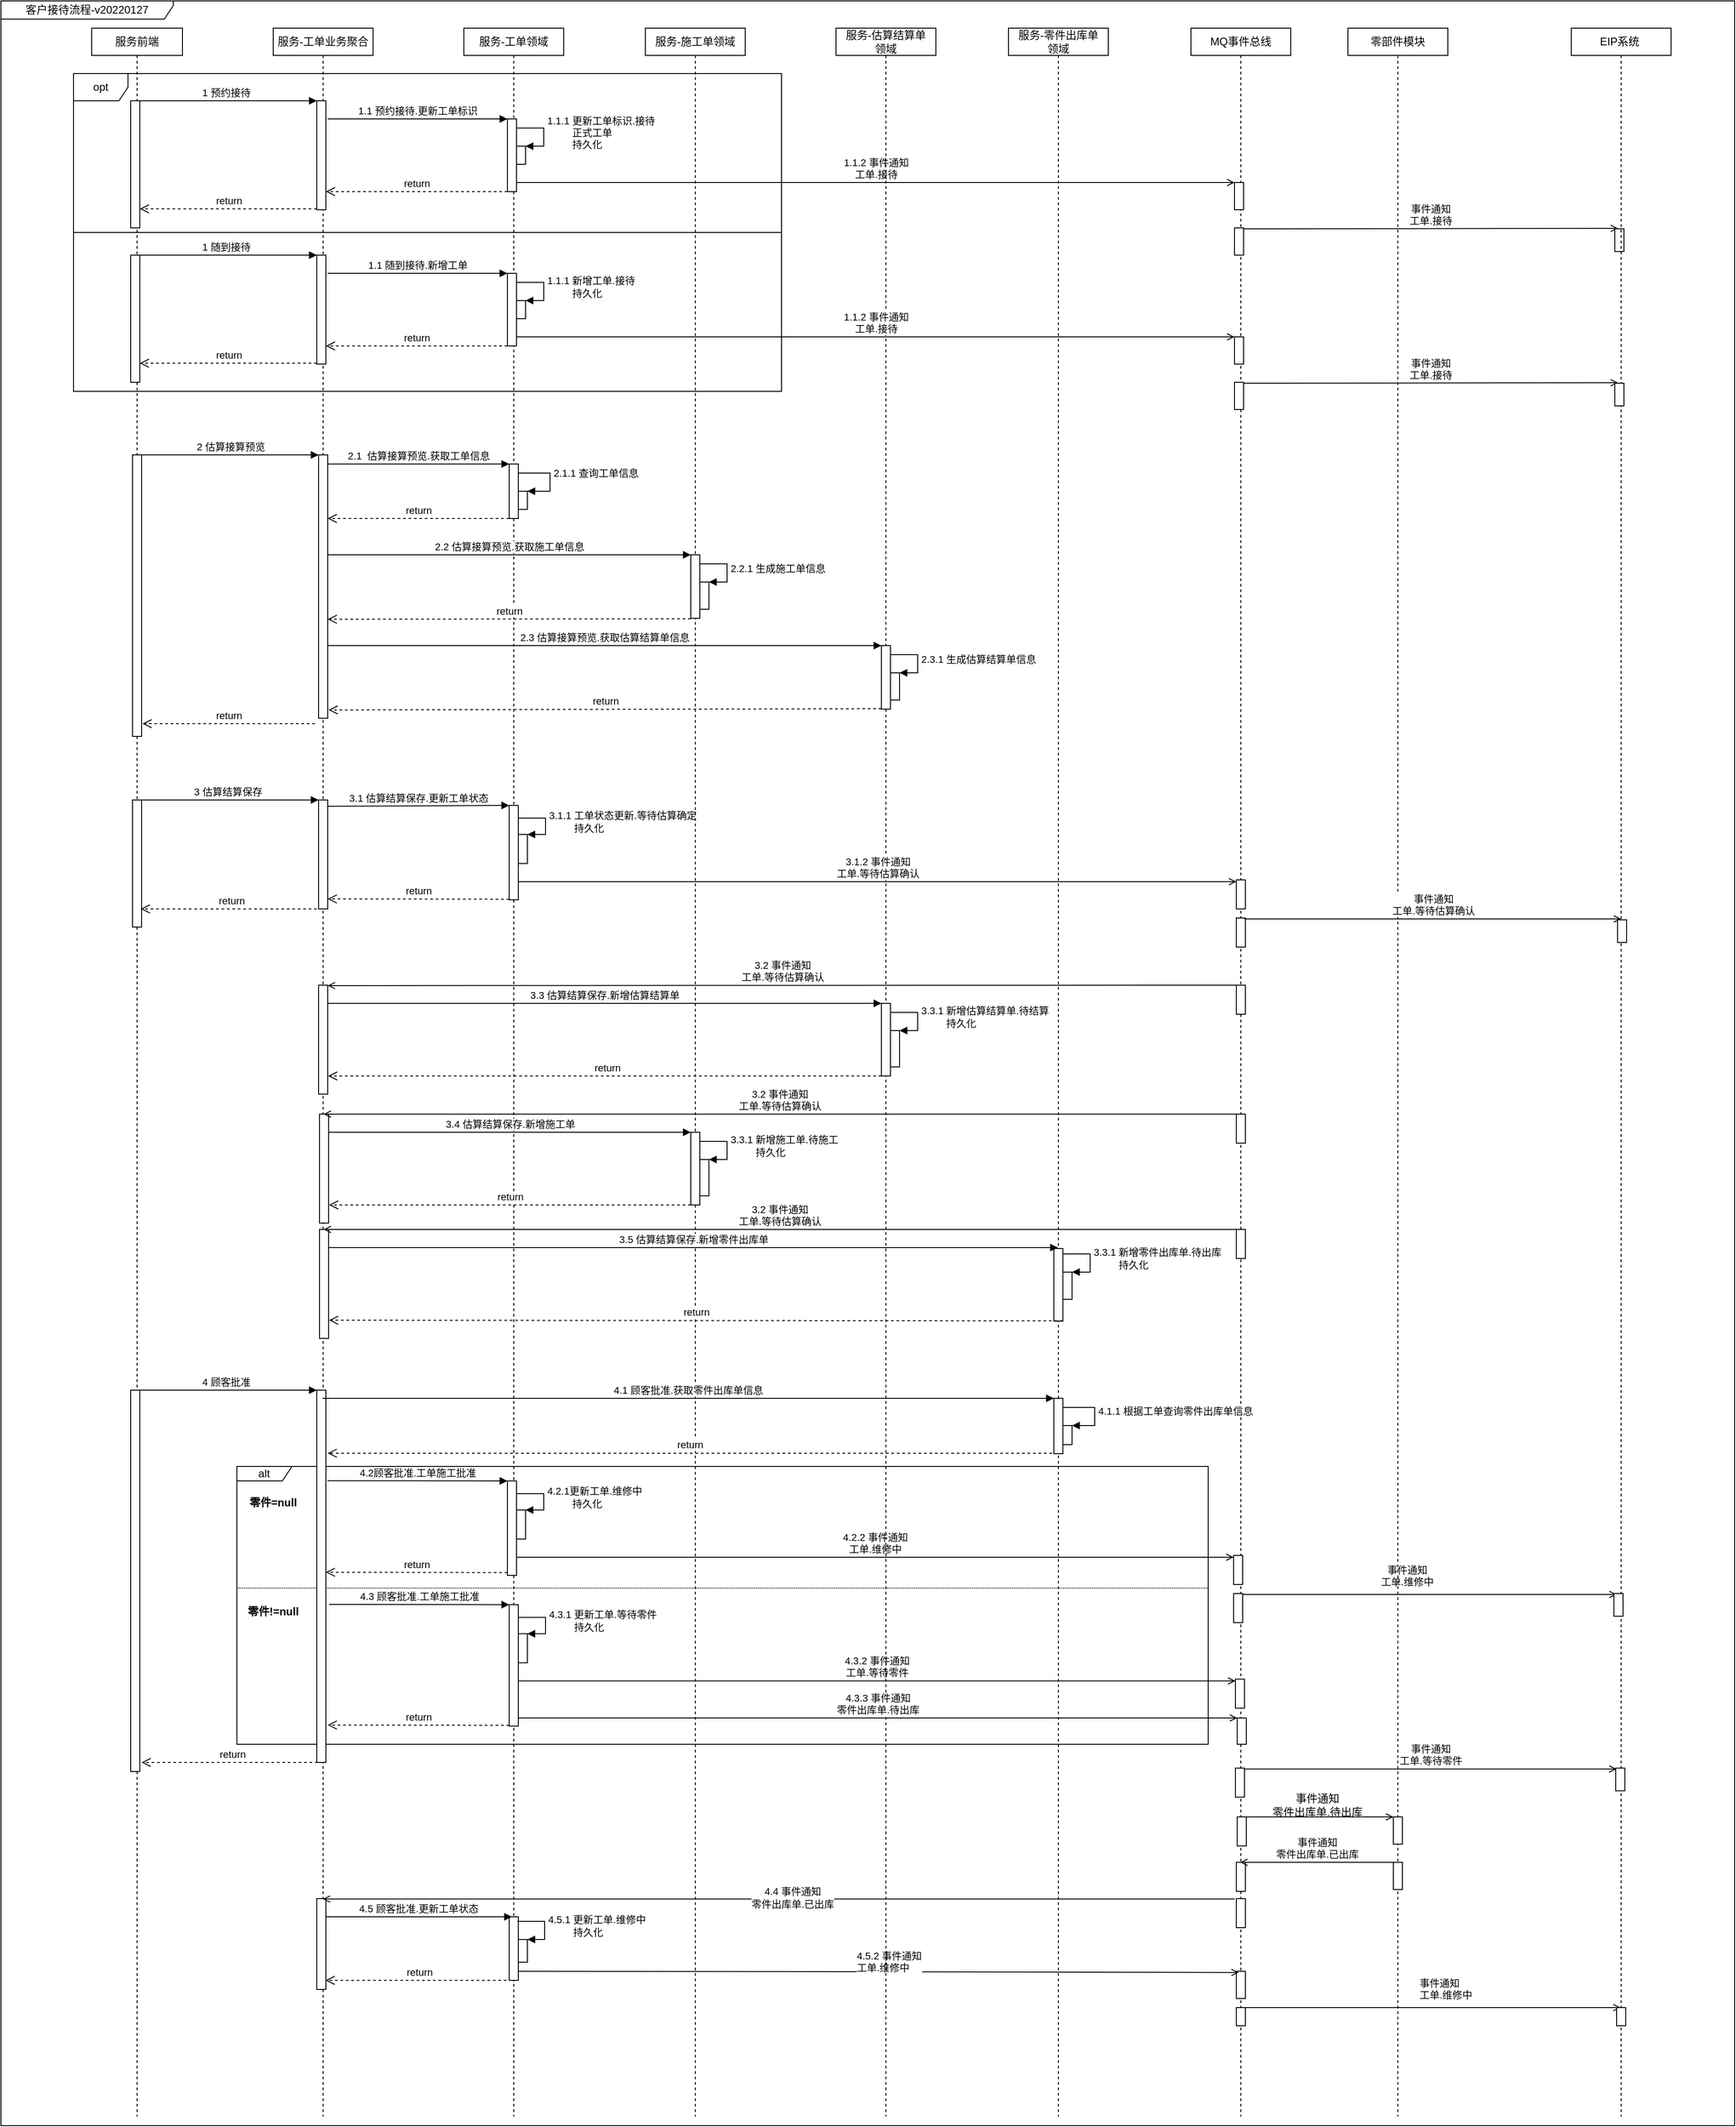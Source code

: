 <mxfile version="16.4.7" type="github" pages="2">
  <diagram id="upgLCSvMHxxOmGPBbjUG" name="客户接待流程">
    <mxGraphModel dx="1038" dy="536" grid="1" gridSize="10" guides="1" tooltips="1" connect="1" arrows="1" fold="1" page="1" pageScale="1" pageWidth="1169" pageHeight="1654" math="0" shadow="0">
      <root>
        <mxCell id="0" />
        <mxCell id="1" parent="0" />
        <mxCell id="t4B0tKhAmutT-h0ZbHST-202" value="客户接待流程-v20220127" style="shape=umlFrame;whiteSpace=wrap;html=1;width=190;height=20;" parent="1" vertex="1">
          <mxGeometry x="10" y="10" width="1910" height="2340" as="geometry" />
        </mxCell>
        <mxCell id="t4B0tKhAmutT-h0ZbHST-156" value="alt" style="shape=umlFrame;whiteSpace=wrap;html=1;width=60;height=16;" parent="1" vertex="1">
          <mxGeometry x="270" y="1624" width="1070" height="306" as="geometry" />
        </mxCell>
        <mxCell id="t4B0tKhAmutT-h0ZbHST-6" value="&lt;div&gt;MQ事件总线&lt;/div&gt;" style="shape=umlLifeline;perimeter=lifelinePerimeter;whiteSpace=wrap;html=1;container=1;collapsible=0;recursiveResize=0;outlineConnect=0;size=30;" parent="1" vertex="1">
          <mxGeometry x="1321" y="40" width="110" height="2300" as="geometry" />
        </mxCell>
        <mxCell id="t4B0tKhAmutT-h0ZbHST-19" value="" style="html=1;points=[];perimeter=orthogonalPerimeter;" parent="t4B0tKhAmutT-h0ZbHST-6" vertex="1">
          <mxGeometry x="48" y="340" width="10" height="30" as="geometry" />
        </mxCell>
        <mxCell id="t4B0tKhAmutT-h0ZbHST-21" value="" style="html=1;points=[];perimeter=orthogonalPerimeter;" parent="t4B0tKhAmutT-h0ZbHST-6" vertex="1">
          <mxGeometry x="48" y="390" width="10" height="30" as="geometry" />
        </mxCell>
        <mxCell id="t4B0tKhAmutT-h0ZbHST-65" value="" style="html=1;points=[];perimeter=orthogonalPerimeter;" parent="t4B0tKhAmutT-h0ZbHST-6" vertex="1">
          <mxGeometry x="50" y="938" width="10" height="32" as="geometry" />
        </mxCell>
        <mxCell id="t4B0tKhAmutT-h0ZbHST-67" value="" style="html=1;points=[];perimeter=orthogonalPerimeter;" parent="t4B0tKhAmutT-h0ZbHST-6" vertex="1">
          <mxGeometry x="50" y="980" width="10" height="32" as="geometry" />
        </mxCell>
        <mxCell id="t4B0tKhAmutT-h0ZbHST-68" value="" style="html=1;points=[];perimeter=orthogonalPerimeter;" parent="t4B0tKhAmutT-h0ZbHST-6" vertex="1">
          <mxGeometry x="50" y="1054" width="10" height="32" as="geometry" />
        </mxCell>
        <mxCell id="t4B0tKhAmutT-h0ZbHST-79" value="&lt;div&gt;3.2 事件通知&lt;/div&gt;&lt;div&gt;工单.等待估算确认&lt;/div&gt;" style="html=1;verticalAlign=bottom;endArrow=open;rounded=0;jumpSize=0;entryX=-0.004;entryY=0.996;entryDx=0;entryDy=0;entryPerimeter=0;endFill=0;" parent="t4B0tKhAmutT-h0ZbHST-6" target="t4B0tKhAmutT-h0ZbHST-77" edge="1">
          <mxGeometry width="80" relative="1" as="geometry">
            <mxPoint x="50" y="1054" as="sourcePoint" />
            <mxPoint x="-780" y="1054" as="targetPoint" />
          </mxGeometry>
        </mxCell>
        <mxCell id="t4B0tKhAmutT-h0ZbHST-138" value="" style="html=1;points=[];perimeter=orthogonalPerimeter;" parent="t4B0tKhAmutT-h0ZbHST-6" vertex="1">
          <mxGeometry x="51" y="1861" width="10" height="29" as="geometry" />
        </mxCell>
        <mxCell id="t4B0tKhAmutT-h0ZbHST-141" value="" style="html=1;points=[];perimeter=orthogonalPerimeter;" parent="t4B0tKhAmutT-h0ZbHST-6" vertex="1">
          <mxGeometry x="51" y="1970" width="10" height="32" as="geometry" />
        </mxCell>
        <mxCell id="t4B0tKhAmutT-h0ZbHST-145" value="" style="html=1;points=[];perimeter=orthogonalPerimeter;" parent="t4B0tKhAmutT-h0ZbHST-6" vertex="1">
          <mxGeometry x="50" y="2020" width="10" height="32" as="geometry" />
        </mxCell>
        <mxCell id="t4B0tKhAmutT-h0ZbHST-169" value="" style="html=1;points=[];perimeter=orthogonalPerimeter;" parent="t4B0tKhAmutT-h0ZbHST-6" vertex="1">
          <mxGeometry x="50" y="2060" width="10" height="32" as="geometry" />
        </mxCell>
        <mxCell id="t4B0tKhAmutT-h0ZbHST-178" value="" style="html=1;points=[];perimeter=orthogonalPerimeter;" parent="t4B0tKhAmutT-h0ZbHST-6" vertex="1">
          <mxGeometry x="50" y="2140" width="10" height="30" as="geometry" />
        </mxCell>
        <mxCell id="t4B0tKhAmutT-h0ZbHST-179" value="" style="html=1;points=[];perimeter=orthogonalPerimeter;" parent="t4B0tKhAmutT-h0ZbHST-6" vertex="1">
          <mxGeometry x="50" y="2180" width="10" height="20" as="geometry" />
        </mxCell>
        <mxCell id="t4B0tKhAmutT-h0ZbHST-183" value="&lt;div&gt;事件通知&lt;/div&gt;&lt;div&gt;工单.维修中&lt;br&gt;&lt;/div&gt;" style="endArrow=open;endFill=0;html=1;edgeStyle=orthogonalEdgeStyle;align=left;verticalAlign=top;rounded=0;jumpSize=0;" parent="t4B0tKhAmutT-h0ZbHST-6" edge="1">
          <mxGeometry x="-0.084" y="40" relative="1" as="geometry">
            <mxPoint x="60" y="2180" as="sourcePoint" />
            <mxPoint x="473.5" y="2180" as="targetPoint" />
            <Array as="points">
              <mxPoint x="459" y="2180" />
              <mxPoint x="459" y="2180" />
            </Array>
            <mxPoint as="offset" />
          </mxGeometry>
        </mxCell>
        <mxCell id="t4B0tKhAmutT-h0ZbHST-3" value="服务-工单领域" style="shape=umlLifeline;perimeter=lifelinePerimeter;whiteSpace=wrap;html=1;container=1;collapsible=0;recursiveResize=0;outlineConnect=0;size=30;" parent="1" vertex="1">
          <mxGeometry x="520" y="40" width="110" height="2300" as="geometry" />
        </mxCell>
        <mxCell id="t4B0tKhAmutT-h0ZbHST-14" value="" style="html=1;points=[];perimeter=orthogonalPerimeter;" parent="t4B0tKhAmutT-h0ZbHST-3" vertex="1">
          <mxGeometry x="48" y="270" width="10" height="80" as="geometry" />
        </mxCell>
        <mxCell id="t4B0tKhAmutT-h0ZbHST-17" value="" style="html=1;points=[];perimeter=orthogonalPerimeter;" parent="t4B0tKhAmutT-h0ZbHST-3" vertex="1">
          <mxGeometry x="58" y="300" width="10" height="20" as="geometry" />
        </mxCell>
        <mxCell id="t4B0tKhAmutT-h0ZbHST-18" value="&lt;div&gt;1.1.1 新增工单.接待&lt;/div&gt;&lt;div&gt;&amp;nbsp;&amp;nbsp;&amp;nbsp;&amp;nbsp;&amp;nbsp;&amp;nbsp;&amp;nbsp;&amp;nbsp; 持久化&lt;br&gt;&lt;/div&gt;" style="edgeStyle=orthogonalEdgeStyle;html=1;align=left;spacingLeft=2;endArrow=block;rounded=0;entryX=1;entryY=0;" parent="t4B0tKhAmutT-h0ZbHST-3" target="t4B0tKhAmutT-h0ZbHST-17" edge="1">
          <mxGeometry relative="1" as="geometry">
            <mxPoint x="58" y="280" as="sourcePoint" />
            <Array as="points">
              <mxPoint x="88" y="280" />
            </Array>
          </mxGeometry>
        </mxCell>
        <mxCell id="t4B0tKhAmutT-h0ZbHST-32" value="" style="html=1;points=[];perimeter=orthogonalPerimeter;" parent="t4B0tKhAmutT-h0ZbHST-3" vertex="1">
          <mxGeometry x="50" y="480" width="10" height="60" as="geometry" />
        </mxCell>
        <mxCell id="t4B0tKhAmutT-h0ZbHST-38" value="" style="html=1;points=[];perimeter=orthogonalPerimeter;" parent="t4B0tKhAmutT-h0ZbHST-3" vertex="1">
          <mxGeometry x="60" y="510" width="10" height="20" as="geometry" />
        </mxCell>
        <mxCell id="t4B0tKhAmutT-h0ZbHST-39" value="2.1.1 查询工单信息" style="edgeStyle=orthogonalEdgeStyle;html=1;align=left;spacingLeft=2;endArrow=block;rounded=0;entryX=1;entryY=0;" parent="t4B0tKhAmutT-h0ZbHST-3" target="t4B0tKhAmutT-h0ZbHST-38" edge="1">
          <mxGeometry relative="1" as="geometry">
            <mxPoint x="60" y="500" as="sourcePoint" />
            <Array as="points">
              <mxPoint x="95" y="490" />
            </Array>
          </mxGeometry>
        </mxCell>
        <mxCell id="t4B0tKhAmutT-h0ZbHST-58" value="" style="html=1;points=[];perimeter=orthogonalPerimeter;" parent="t4B0tKhAmutT-h0ZbHST-3" vertex="1">
          <mxGeometry x="50" y="856" width="10" height="104" as="geometry" />
        </mxCell>
        <mxCell id="t4B0tKhAmutT-h0ZbHST-64" value="&lt;div&gt;3.1.1 工单状态更新.等待估算确定&lt;/div&gt;&lt;div&gt;&amp;nbsp;&amp;nbsp;&amp;nbsp;&amp;nbsp;&amp;nbsp;&amp;nbsp;&amp;nbsp;&amp;nbsp; 持久化&lt;br&gt;&lt;/div&gt;" style="edgeStyle=orthogonalEdgeStyle;html=1;align=left;spacingLeft=2;endArrow=block;rounded=0;entryX=1;entryY=0;jumpSize=0;" parent="t4B0tKhAmutT-h0ZbHST-3" target="t4B0tKhAmutT-h0ZbHST-63" edge="1">
          <mxGeometry relative="1" as="geometry">
            <mxPoint x="60" y="870" as="sourcePoint" />
            <Array as="points">
              <mxPoint x="90" y="870" />
            </Array>
          </mxGeometry>
        </mxCell>
        <mxCell id="t4B0tKhAmutT-h0ZbHST-63" value="" style="html=1;points=[];perimeter=orthogonalPerimeter;" parent="t4B0tKhAmutT-h0ZbHST-3" vertex="1">
          <mxGeometry x="60" y="888" width="10" height="32" as="geometry" />
        </mxCell>
        <mxCell id="t4B0tKhAmutT-h0ZbHST-120" value="" style="html=1;points=[];perimeter=orthogonalPerimeter;" parent="t4B0tKhAmutT-h0ZbHST-3" vertex="1">
          <mxGeometry x="50" y="1736.25" width="10" height="133.75" as="geometry" />
        </mxCell>
        <mxCell id="t4B0tKhAmutT-h0ZbHST-121" value="&lt;div&gt;4.3.1 更新工单.等待零件&lt;/div&gt;&lt;div&gt;&amp;nbsp;&amp;nbsp;&amp;nbsp;&amp;nbsp;&amp;nbsp;&amp;nbsp;&amp;nbsp;&amp;nbsp; 持久化&lt;br&gt;&lt;/div&gt;" style="edgeStyle=orthogonalEdgeStyle;html=1;align=left;spacingLeft=2;endArrow=block;rounded=0;entryX=1;entryY=0;jumpSize=0;" parent="t4B0tKhAmutT-h0ZbHST-3" target="t4B0tKhAmutT-h0ZbHST-122" edge="1">
          <mxGeometry relative="1" as="geometry">
            <mxPoint x="60" y="1750.25" as="sourcePoint" />
            <Array as="points">
              <mxPoint x="90" y="1750.25" />
            </Array>
          </mxGeometry>
        </mxCell>
        <mxCell id="t4B0tKhAmutT-h0ZbHST-122" value="" style="html=1;points=[];perimeter=orthogonalPerimeter;" parent="t4B0tKhAmutT-h0ZbHST-3" vertex="1">
          <mxGeometry x="60" y="1768.25" width="10" height="32" as="geometry" />
        </mxCell>
        <mxCell id="t4B0tKhAmutT-h0ZbHST-123" value="" style="html=1;points=[];perimeter=orthogonalPerimeter;" parent="t4B0tKhAmutT-h0ZbHST-3" vertex="1">
          <mxGeometry x="850" y="1818.25" width="10" height="32" as="geometry" />
        </mxCell>
        <mxCell id="t4B0tKhAmutT-h0ZbHST-124" value="" style="html=1;points=[];perimeter=orthogonalPerimeter;" parent="t4B0tKhAmutT-h0ZbHST-3" vertex="1">
          <mxGeometry x="850" y="1916.25" width="10" height="32" as="geometry" />
        </mxCell>
        <mxCell id="t4B0tKhAmutT-h0ZbHST-125" value="4.3 顾客批准.工单施工批准" style="html=1;verticalAlign=bottom;endArrow=block;entryX=0;entryY=0;rounded=0;jumpSize=0;exitX=1.164;exitY=0.299;exitDx=0;exitDy=0;exitPerimeter=0;" parent="t4B0tKhAmutT-h0ZbHST-3" target="t4B0tKhAmutT-h0ZbHST-120" edge="1">
          <mxGeometry relative="1" as="geometry">
            <mxPoint x="-148.36" y="1736" as="sourcePoint" />
          </mxGeometry>
        </mxCell>
        <mxCell id="t4B0tKhAmutT-h0ZbHST-126" value="&lt;div&gt;4.3.2 事件通知&lt;/div&gt;&lt;div&gt;工单.等待零件&lt;br&gt;&lt;/div&gt;" style="html=1;verticalAlign=bottom;startArrow=none;endArrow=open;startSize=8;rounded=0;jumpSize=0;endFill=0;startFill=0;" parent="t4B0tKhAmutT-h0ZbHST-3" target="t4B0tKhAmutT-h0ZbHST-123" edge="1">
          <mxGeometry relative="1" as="geometry">
            <mxPoint x="60" y="1820.25" as="sourcePoint" />
          </mxGeometry>
        </mxCell>
        <mxCell id="t4B0tKhAmutT-h0ZbHST-128" value="&lt;div&gt;事件通知&lt;/div&gt;&lt;div&gt;工单.等待零件&lt;br&gt;&lt;/div&gt;" style="html=1;verticalAlign=bottom;startArrow=none;endArrow=open;startSize=8;rounded=0;exitX=1.1;exitY=0.2;exitDx=0;exitDy=0;exitPerimeter=0;endFill=0;startFill=0;" parent="t4B0tKhAmutT-h0ZbHST-3" edge="1">
          <mxGeometry relative="1" as="geometry">
            <mxPoint x="860" y="1917.25" as="sourcePoint" />
            <mxPoint x="1270" y="1917.25" as="targetPoint" />
          </mxGeometry>
        </mxCell>
        <mxCell id="t4B0tKhAmutT-h0ZbHST-129" value="return" style="html=1;verticalAlign=bottom;endArrow=open;dashed=1;endSize=8;exitX=0;exitY=0.95;rounded=0;jumpSize=0;" parent="t4B0tKhAmutT-h0ZbHST-3" edge="1">
          <mxGeometry relative="1" as="geometry">
            <mxPoint x="-150" y="1868.8" as="targetPoint" />
            <mxPoint x="50" y="1869.15" as="sourcePoint" />
          </mxGeometry>
        </mxCell>
        <mxCell id="t4B0tKhAmutT-h0ZbHST-171" value="" style="html=1;points=[];perimeter=orthogonalPerimeter;" parent="t4B0tKhAmutT-h0ZbHST-3" vertex="1">
          <mxGeometry x="50" y="2080" width="10" height="70" as="geometry" />
        </mxCell>
        <mxCell id="t4B0tKhAmutT-h0ZbHST-173" value="" style="html=1;points=[];perimeter=orthogonalPerimeter;" parent="t4B0tKhAmutT-h0ZbHST-3" vertex="1">
          <mxGeometry x="60" y="2105" width="10" height="25" as="geometry" />
        </mxCell>
        <mxCell id="t4B0tKhAmutT-h0ZbHST-174" value="&lt;div&gt;4.5.1 更新工单.维修中&lt;/div&gt;&lt;div&gt;&amp;nbsp;&amp;nbsp;&amp;nbsp;&amp;nbsp;&amp;nbsp;&amp;nbsp;&amp;nbsp;&amp;nbsp; 持久化&lt;br&gt;&lt;/div&gt;" style="edgeStyle=orthogonalEdgeStyle;html=1;align=left;spacingLeft=2;endArrow=block;rounded=0;entryX=1;entryY=0;jumpSize=0;" parent="t4B0tKhAmutT-h0ZbHST-3" target="t4B0tKhAmutT-h0ZbHST-173" edge="1">
          <mxGeometry relative="1" as="geometry">
            <mxPoint x="59" y="2085" as="sourcePoint" />
            <Array as="points">
              <mxPoint x="89" y="2085" />
            </Array>
          </mxGeometry>
        </mxCell>
        <mxCell id="t4B0tKhAmutT-h0ZbHST-176" value="&lt;div&gt;4.5.2 事件通知&lt;/div&gt;&lt;div&gt;工单.维修中&lt;br&gt;&lt;/div&gt;" style="endArrow=open;endFill=0;html=1;edgeStyle=orthogonalEdgeStyle;align=left;verticalAlign=top;rounded=0;jumpSize=0;entryX=0.265;entryY=0.046;entryDx=0;entryDy=0;entryPerimeter=0;" parent="t4B0tKhAmutT-h0ZbHST-3" target="t4B0tKhAmutT-h0ZbHST-178" edge="1">
          <mxGeometry x="-0.068" y="30" relative="1" as="geometry">
            <mxPoint x="60" y="2140" as="sourcePoint" />
            <mxPoint x="730" y="2160" as="targetPoint" />
            <mxPoint as="offset" />
          </mxGeometry>
        </mxCell>
        <mxCell id="t4B0tKhAmutT-h0ZbHST-31" value="return" style="html=1;verticalAlign=bottom;endArrow=open;dashed=1;endSize=8;rounded=0;jumpSize=0;" parent="1" edge="1">
          <mxGeometry relative="1" as="geometry">
            <mxPoint x="166" y="806" as="targetPoint" />
            <mxPoint x="356" y="806" as="sourcePoint" />
          </mxGeometry>
        </mxCell>
        <mxCell id="t4B0tKhAmutT-h0ZbHST-1" value="服务前端" style="shape=umlLifeline;perimeter=lifelinePerimeter;whiteSpace=wrap;html=1;container=1;collapsible=0;recursiveResize=0;outlineConnect=0;size=30;" parent="1" vertex="1">
          <mxGeometry x="110" y="40" width="100" height="2300" as="geometry" />
        </mxCell>
        <mxCell id="t4B0tKhAmutT-h0ZbHST-160" value="" style="line;strokeWidth=1;fillColor=none;align=left;verticalAlign=middle;spacingTop=-1;spacingLeft=3;spacingRight=3;rotatable=0;labelPosition=right;points=[];portConstraint=eastwest;dashed=1;dashPattern=1 1;" parent="t4B0tKhAmutT-h0ZbHST-1" vertex="1">
          <mxGeometry x="160" y="1714" width="1070" height="8" as="geometry" />
        </mxCell>
        <mxCell id="t4B0tKhAmutT-h0ZbHST-51" value="" style="html=1;points=[];perimeter=orthogonalPerimeter;" parent="t4B0tKhAmutT-h0ZbHST-1" vertex="1">
          <mxGeometry x="43" y="250" width="10" height="140" as="geometry" />
        </mxCell>
        <mxCell id="t4B0tKhAmutT-h0ZbHST-52" value="" style="html=1;points=[];perimeter=orthogonalPerimeter;" parent="t4B0tKhAmutT-h0ZbHST-1" vertex="1">
          <mxGeometry x="45" y="470" width="10" height="310" as="geometry" />
        </mxCell>
        <mxCell id="t4B0tKhAmutT-h0ZbHST-53" value="" style="html=1;verticalAlign=bottom;endArrow=none;entryX=0;entryY=0;rounded=0;" parent="t4B0tKhAmutT-h0ZbHST-1" target="t4B0tKhAmutT-h0ZbHST-52" edge="1">
          <mxGeometry relative="1" as="geometry">
            <mxPoint x="49.5" y="470" as="sourcePoint" />
            <mxPoint x="250" y="470" as="targetPoint" />
          </mxGeometry>
        </mxCell>
        <mxCell id="t4B0tKhAmutT-h0ZbHST-54" value="" style="html=1;points=[];perimeter=orthogonalPerimeter;" parent="t4B0tKhAmutT-h0ZbHST-1" vertex="1">
          <mxGeometry x="45" y="850" width="10" height="140" as="geometry" />
        </mxCell>
        <mxCell id="t4B0tKhAmutT-h0ZbHST-161" value="零件=null" style="text;align=center;fontStyle=1;verticalAlign=middle;spacingLeft=3;spacingRight=3;strokeColor=none;rotatable=0;points=[[0,0.5],[1,0.5]];portConstraint=eastwest;dashed=1;dashPattern=1 1;" parent="t4B0tKhAmutT-h0ZbHST-1" vertex="1">
          <mxGeometry x="160" y="1610" width="80" height="26" as="geometry" />
        </mxCell>
        <mxCell id="t4B0tKhAmutT-h0ZbHST-2" value="服务-工单业务聚合" style="shape=umlLifeline;perimeter=lifelinePerimeter;whiteSpace=wrap;html=1;container=1;collapsible=0;recursiveResize=0;outlineConnect=0;size=30;" parent="1" vertex="1">
          <mxGeometry x="310" y="40" width="110" height="2300" as="geometry" />
        </mxCell>
        <mxCell id="t4B0tKhAmutT-h0ZbHST-11" value="" style="html=1;points=[];perimeter=orthogonalPerimeter;" parent="t4B0tKhAmutT-h0ZbHST-2" vertex="1">
          <mxGeometry x="48" y="250" width="10" height="120" as="geometry" />
        </mxCell>
        <mxCell id="t4B0tKhAmutT-h0ZbHST-29" value="" style="html=1;points=[];perimeter=orthogonalPerimeter;" parent="t4B0tKhAmutT-h0ZbHST-2" vertex="1">
          <mxGeometry x="50" y="470" width="10" height="290" as="geometry" />
        </mxCell>
        <mxCell id="t4B0tKhAmutT-h0ZbHST-55" value="" style="html=1;points=[];perimeter=orthogonalPerimeter;" parent="t4B0tKhAmutT-h0ZbHST-2" vertex="1">
          <mxGeometry x="50" y="850" width="10" height="120" as="geometry" />
        </mxCell>
        <mxCell id="t4B0tKhAmutT-h0ZbHST-77" value="" style="html=1;points=[];perimeter=orthogonalPerimeter;direction=west;" parent="t4B0tKhAmutT-h0ZbHST-2" vertex="1">
          <mxGeometry x="50" y="1054" width="10" height="120" as="geometry" />
        </mxCell>
        <mxCell id="t4B0tKhAmutT-h0ZbHST-106" value="" style="html=1;points=[];perimeter=orthogonalPerimeter;" parent="t4B0tKhAmutT-h0ZbHST-2" vertex="1">
          <mxGeometry x="-157" y="1500" width="10" height="420" as="geometry" />
        </mxCell>
        <mxCell id="t4B0tKhAmutT-h0ZbHST-107" value="" style="html=1;points=[];perimeter=orthogonalPerimeter;" parent="t4B0tKhAmutT-h0ZbHST-2" vertex="1">
          <mxGeometry x="48" y="1500" width="10" height="410" as="geometry" />
        </mxCell>
        <mxCell id="t4B0tKhAmutT-h0ZbHST-108" value="" style="html=1;points=[];perimeter=orthogonalPerimeter;" parent="t4B0tKhAmutT-h0ZbHST-2" vertex="1">
          <mxGeometry x="258" y="1600" width="10" height="104" as="geometry" />
        </mxCell>
        <mxCell id="t4B0tKhAmutT-h0ZbHST-109" value="&lt;div&gt;4.2.1更新工单.维修中&lt;/div&gt;&lt;div&gt;&amp;nbsp;&amp;nbsp;&amp;nbsp;&amp;nbsp;&amp;nbsp;&amp;nbsp;&amp;nbsp;&amp;nbsp; 持久化&lt;br&gt;&lt;/div&gt;" style="edgeStyle=orthogonalEdgeStyle;html=1;align=left;spacingLeft=2;endArrow=block;rounded=0;entryX=1;entryY=0;jumpSize=0;" parent="t4B0tKhAmutT-h0ZbHST-2" target="t4B0tKhAmutT-h0ZbHST-110" edge="1">
          <mxGeometry relative="1" as="geometry">
            <mxPoint x="268" y="1614" as="sourcePoint" />
            <Array as="points">
              <mxPoint x="298" y="1614" />
            </Array>
          </mxGeometry>
        </mxCell>
        <mxCell id="t4B0tKhAmutT-h0ZbHST-110" value="" style="html=1;points=[];perimeter=orthogonalPerimeter;" parent="t4B0tKhAmutT-h0ZbHST-2" vertex="1">
          <mxGeometry x="268" y="1632" width="10" height="32" as="geometry" />
        </mxCell>
        <mxCell id="t4B0tKhAmutT-h0ZbHST-111" value="" style="html=1;points=[];perimeter=orthogonalPerimeter;" parent="t4B0tKhAmutT-h0ZbHST-2" vertex="1">
          <mxGeometry x="1058" y="1682" width="10" height="32" as="geometry" />
        </mxCell>
        <mxCell id="t4B0tKhAmutT-h0ZbHST-112" value="" style="html=1;points=[];perimeter=orthogonalPerimeter;" parent="t4B0tKhAmutT-h0ZbHST-2" vertex="1">
          <mxGeometry x="1058" y="1724" width="10" height="32" as="geometry" />
        </mxCell>
        <mxCell id="t4B0tKhAmutT-h0ZbHST-115" value="4.2顾客批准.工单施工批准" style="html=1;verticalAlign=bottom;endArrow=block;entryX=0;entryY=0;rounded=0;jumpSize=0;exitX=1.164;exitY=0.299;exitDx=0;exitDy=0;exitPerimeter=0;" parent="t4B0tKhAmutT-h0ZbHST-2" target="t4B0tKhAmutT-h0ZbHST-108" edge="1">
          <mxGeometry relative="1" as="geometry">
            <mxPoint x="59.64" y="1599.75" as="sourcePoint" />
          </mxGeometry>
        </mxCell>
        <mxCell id="t4B0tKhAmutT-h0ZbHST-116" value="&lt;div&gt;4.2.2 事件通知&lt;/div&gt;&lt;div&gt;工单.维修中&lt;br&gt;&lt;/div&gt;" style="html=1;verticalAlign=bottom;startArrow=none;endArrow=open;startSize=8;rounded=0;jumpSize=0;endFill=0;startFill=0;" parent="t4B0tKhAmutT-h0ZbHST-2" target="t4B0tKhAmutT-h0ZbHST-111" edge="1">
          <mxGeometry relative="1" as="geometry">
            <mxPoint x="268" y="1684" as="sourcePoint" />
          </mxGeometry>
        </mxCell>
        <mxCell id="t4B0tKhAmutT-h0ZbHST-117" value="4 顾客批准" style="html=1;verticalAlign=bottom;endArrow=block;entryX=0;entryY=0;rounded=0;jumpSize=0;" parent="t4B0tKhAmutT-h0ZbHST-2" target="t4B0tKhAmutT-h0ZbHST-107" edge="1">
          <mxGeometry relative="1" as="geometry">
            <mxPoint x="-152" y="1500" as="sourcePoint" />
          </mxGeometry>
        </mxCell>
        <mxCell id="t4B0tKhAmutT-h0ZbHST-119" value="&lt;div&gt;事件通知&lt;/div&gt;&lt;div&gt;工单.维修中&lt;br&gt;&lt;/div&gt;" style="html=1;verticalAlign=bottom;startArrow=none;endArrow=open;startSize=8;rounded=0;exitX=1.1;exitY=0.2;exitDx=0;exitDy=0;exitPerimeter=0;endFill=0;startFill=0;" parent="t4B0tKhAmutT-h0ZbHST-2" edge="1">
          <mxGeometry x="-0.117" y="5" relative="1" as="geometry">
            <mxPoint x="1068" y="1725" as="sourcePoint" />
            <mxPoint x="1480" y="1725" as="targetPoint" />
            <mxPoint x="-1" as="offset" />
          </mxGeometry>
        </mxCell>
        <mxCell id="t4B0tKhAmutT-h0ZbHST-162" value="零件!=null" style="text;align=center;fontStyle=1;verticalAlign=middle;spacingLeft=3;spacingRight=3;strokeColor=none;rotatable=0;points=[[0,0.5],[1,0.5]];portConstraint=eastwest;dashed=1;dashPattern=1 1;" parent="t4B0tKhAmutT-h0ZbHST-2" vertex="1">
          <mxGeometry x="-40" y="1730" width="80" height="26" as="geometry" />
        </mxCell>
        <mxCell id="t4B0tKhAmutT-h0ZbHST-165" value="" style="html=1;points=[];perimeter=orthogonalPerimeter;" parent="t4B0tKhAmutT-h0ZbHST-2" vertex="1">
          <mxGeometry x="48" y="2060" width="10" height="100" as="geometry" />
        </mxCell>
        <mxCell id="t4B0tKhAmutT-h0ZbHST-186" value="" style="html=1;points=[];perimeter=orthogonalPerimeter;" parent="t4B0tKhAmutT-h0ZbHST-2" vertex="1">
          <mxGeometry x="1059" y="170" width="10" height="30" as="geometry" />
        </mxCell>
        <mxCell id="t4B0tKhAmutT-h0ZbHST-187" value="" style="html=1;points=[];perimeter=orthogonalPerimeter;" parent="t4B0tKhAmutT-h0ZbHST-2" vertex="1">
          <mxGeometry x="1059" y="220" width="10" height="30" as="geometry" />
        </mxCell>
        <mxCell id="t4B0tKhAmutT-h0ZbHST-188" value="" style="html=1;points=[];perimeter=orthogonalPerimeter;" parent="t4B0tKhAmutT-h0ZbHST-2" vertex="1">
          <mxGeometry x="258" y="100" width="10" height="80" as="geometry" />
        </mxCell>
        <mxCell id="t4B0tKhAmutT-h0ZbHST-189" value="" style="html=1;points=[];perimeter=orthogonalPerimeter;" parent="t4B0tKhAmutT-h0ZbHST-2" vertex="1">
          <mxGeometry x="268" y="130" width="10" height="20" as="geometry" />
        </mxCell>
        <mxCell id="t4B0tKhAmutT-h0ZbHST-190" value="&lt;div&gt;1.1.1 更新工单标识.接待&lt;/div&gt;&lt;div&gt;&amp;nbsp;&amp;nbsp;&amp;nbsp;&amp;nbsp;&amp;nbsp;&amp;nbsp;&amp;nbsp;&amp;nbsp; 正式工单&lt;br&gt;&lt;/div&gt;&lt;div&gt;&amp;nbsp;&amp;nbsp;&amp;nbsp;&amp;nbsp;&amp;nbsp;&amp;nbsp;&amp;nbsp;&amp;nbsp; 持久化&lt;br&gt;&lt;/div&gt;" style="edgeStyle=orthogonalEdgeStyle;html=1;align=left;spacingLeft=2;endArrow=block;rounded=0;entryX=1;entryY=0;" parent="t4B0tKhAmutT-h0ZbHST-2" target="t4B0tKhAmutT-h0ZbHST-189" edge="1">
          <mxGeometry relative="1" as="geometry">
            <mxPoint x="268.0" y="110" as="sourcePoint" />
            <Array as="points">
              <mxPoint x="298" y="110" />
            </Array>
          </mxGeometry>
        </mxCell>
        <mxCell id="t4B0tKhAmutT-h0ZbHST-191" value="" style="html=1;points=[];perimeter=orthogonalPerimeter;" parent="t4B0tKhAmutT-h0ZbHST-2" vertex="1">
          <mxGeometry x="-157" y="80" width="10" height="140" as="geometry" />
        </mxCell>
        <mxCell id="t4B0tKhAmutT-h0ZbHST-192" value="" style="html=1;points=[];perimeter=orthogonalPerimeter;" parent="t4B0tKhAmutT-h0ZbHST-2" vertex="1">
          <mxGeometry x="48" y="80" width="10" height="120" as="geometry" />
        </mxCell>
        <mxCell id="t4B0tKhAmutT-h0ZbHST-193" value="1 预约接待" style="html=1;verticalAlign=bottom;endArrow=block;entryX=0;entryY=0;rounded=0;" parent="t4B0tKhAmutT-h0ZbHST-2" target="t4B0tKhAmutT-h0ZbHST-192" edge="1">
          <mxGeometry relative="1" as="geometry">
            <mxPoint x="-152.0" y="80" as="sourcePoint" />
          </mxGeometry>
        </mxCell>
        <mxCell id="t4B0tKhAmutT-h0ZbHST-194" value="return" style="html=1;verticalAlign=bottom;endArrow=open;dashed=1;endSize=8;exitX=0;exitY=0.95;rounded=0;entryX=1;entryY=0.85;entryDx=0;entryDy=0;entryPerimeter=0;" parent="t4B0tKhAmutT-h0ZbHST-2" target="t4B0tKhAmutT-h0ZbHST-191" edge="1">
          <mxGeometry relative="1" as="geometry">
            <mxPoint x="-142" y="199" as="targetPoint" />
            <mxPoint x="48.0" y="199" as="sourcePoint" />
          </mxGeometry>
        </mxCell>
        <mxCell id="t4B0tKhAmutT-h0ZbHST-195" value="1.1 预约接待.更新工单标识" style="html=1;verticalAlign=bottom;endArrow=block;entryX=0;entryY=0;rounded=0;exitX=1.2;exitY=0.167;exitDx=0;exitDy=0;exitPerimeter=0;" parent="t4B0tKhAmutT-h0ZbHST-2" source="t4B0tKhAmutT-h0ZbHST-192" target="t4B0tKhAmutT-h0ZbHST-188" edge="1">
          <mxGeometry relative="1" as="geometry">
            <mxPoint x="68" y="100" as="sourcePoint" />
          </mxGeometry>
        </mxCell>
        <mxCell id="t4B0tKhAmutT-h0ZbHST-196" value="return" style="html=1;verticalAlign=bottom;endArrow=open;dashed=1;endSize=8;exitX=0;exitY=0.95;rounded=0;" parent="t4B0tKhAmutT-h0ZbHST-2" edge="1">
          <mxGeometry relative="1" as="geometry">
            <mxPoint x="58.0" y="180" as="targetPoint" />
            <mxPoint x="258.0" y="180" as="sourcePoint" />
          </mxGeometry>
        </mxCell>
        <mxCell id="t4B0tKhAmutT-h0ZbHST-197" value="&lt;div&gt;1.1.2 事件通知&lt;/div&gt;&lt;div&gt;工单.接待&lt;br&gt; &lt;/div&gt;" style="html=1;verticalAlign=bottom;startArrow=none;endArrow=open;startSize=8;rounded=0;endFill=0;startFill=0;" parent="t4B0tKhAmutT-h0ZbHST-2" target="t4B0tKhAmutT-h0ZbHST-186" edge="1">
          <mxGeometry relative="1" as="geometry">
            <mxPoint x="268.0" y="170" as="sourcePoint" />
          </mxGeometry>
        </mxCell>
        <mxCell id="t4B0tKhAmutT-h0ZbHST-198" value="&lt;div&gt;事件通知&lt;/div&gt;&lt;div&gt;工单.接待&lt;br&gt;&lt;/div&gt;" style="html=1;verticalAlign=bottom;startArrow=none;endArrow=open;startSize=8;rounded=0;exitX=1.1;exitY=0.2;exitDx=0;exitDy=0;exitPerimeter=0;endFill=0;startFill=0;entryX=0.352;entryY=-0.019;entryDx=0;entryDy=0;entryPerimeter=0;" parent="t4B0tKhAmutT-h0ZbHST-2" target="t4B0tKhAmutT-h0ZbHST-199" edge="1">
          <mxGeometry relative="1" as="geometry">
            <mxPoint x="1069.0" y="221" as="sourcePoint" />
            <mxPoint x="1488" y="221" as="targetPoint" />
          </mxGeometry>
        </mxCell>
        <mxCell id="t4B0tKhAmutT-h0ZbHST-199" value="" style="html=1;points=[];perimeter=orthogonalPerimeter;" parent="t4B0tKhAmutT-h0ZbHST-2" vertex="1">
          <mxGeometry x="1478" y="221" width="10" height="25" as="geometry" />
        </mxCell>
        <mxCell id="t4B0tKhAmutT-h0ZbHST-4" value="服务-施工单领域" style="shape=umlLifeline;perimeter=lifelinePerimeter;whiteSpace=wrap;html=1;container=1;collapsible=0;recursiveResize=0;outlineConnect=0;size=30;" parent="1" vertex="1">
          <mxGeometry x="720" y="40" width="110" height="2300" as="geometry" />
        </mxCell>
        <mxCell id="t4B0tKhAmutT-h0ZbHST-35" value="" style="html=1;points=[];perimeter=orthogonalPerimeter;" parent="t4B0tKhAmutT-h0ZbHST-4" vertex="1">
          <mxGeometry x="50" y="580" width="10" height="70" as="geometry" />
        </mxCell>
        <mxCell id="t4B0tKhAmutT-h0ZbHST-40" value="" style="html=1;points=[];perimeter=orthogonalPerimeter;" parent="t4B0tKhAmutT-h0ZbHST-4" vertex="1">
          <mxGeometry x="60" y="610" width="10" height="30" as="geometry" />
        </mxCell>
        <mxCell id="t4B0tKhAmutT-h0ZbHST-41" value="2.2.1 生成施工单信息" style="edgeStyle=orthogonalEdgeStyle;html=1;align=left;spacingLeft=2;endArrow=block;rounded=0;entryX=1;entryY=0;" parent="t4B0tKhAmutT-h0ZbHST-4" target="t4B0tKhAmutT-h0ZbHST-40" edge="1">
          <mxGeometry relative="1" as="geometry">
            <mxPoint x="60" y="590" as="sourcePoint" />
            <Array as="points">
              <mxPoint x="90" y="590" />
              <mxPoint x="90" y="610" />
            </Array>
          </mxGeometry>
        </mxCell>
        <mxCell id="t4B0tKhAmutT-h0ZbHST-86" value="" style="html=1;points=[];perimeter=orthogonalPerimeter;" parent="t4B0tKhAmutT-h0ZbHST-4" vertex="1">
          <mxGeometry x="50" y="1216" width="10" height="80" as="geometry" />
        </mxCell>
        <mxCell id="t4B0tKhAmutT-h0ZbHST-87" value="" style="html=1;points=[];perimeter=orthogonalPerimeter;" parent="t4B0tKhAmutT-h0ZbHST-4" vertex="1">
          <mxGeometry x="60" y="1246" width="10" height="40" as="geometry" />
        </mxCell>
        <mxCell id="t4B0tKhAmutT-h0ZbHST-88" value="&lt;div&gt;3.3.1 新增施工单.待施工&lt;/div&gt;&lt;div&gt;&amp;nbsp;&amp;nbsp;&amp;nbsp;&amp;nbsp;&amp;nbsp;&amp;nbsp;&amp;nbsp;&amp;nbsp; 持久化&lt;br&gt;&lt;/div&gt;" style="edgeStyle=orthogonalEdgeStyle;html=1;align=left;spacingLeft=2;endArrow=block;rounded=0;entryX=1;entryY=0;jumpSize=0;" parent="t4B0tKhAmutT-h0ZbHST-4" target="t4B0tKhAmutT-h0ZbHST-87" edge="1">
          <mxGeometry relative="1" as="geometry">
            <mxPoint x="60" y="1226" as="sourcePoint" />
            <Array as="points">
              <mxPoint x="90" y="1226" />
            </Array>
          </mxGeometry>
        </mxCell>
        <mxCell id="t4B0tKhAmutT-h0ZbHST-5" value="&lt;div&gt;服务-估算结算单&lt;/div&gt;&lt;div&gt;领域&lt;/div&gt;" style="shape=umlLifeline;perimeter=lifelinePerimeter;whiteSpace=wrap;html=1;container=1;collapsible=0;recursiveResize=0;outlineConnect=0;size=30;" parent="1" vertex="1">
          <mxGeometry x="930" y="40" width="110" height="2300" as="geometry" />
        </mxCell>
        <mxCell id="t4B0tKhAmutT-h0ZbHST-42" value="" style="html=1;points=[];perimeter=orthogonalPerimeter;" parent="t4B0tKhAmutT-h0ZbHST-5" vertex="1">
          <mxGeometry x="50" y="680" width="10" height="70" as="geometry" />
        </mxCell>
        <mxCell id="t4B0tKhAmutT-h0ZbHST-45" value="" style="html=1;points=[];perimeter=orthogonalPerimeter;" parent="t4B0tKhAmutT-h0ZbHST-5" vertex="1">
          <mxGeometry x="60" y="710" width="10" height="30" as="geometry" />
        </mxCell>
        <mxCell id="t4B0tKhAmutT-h0ZbHST-46" value="2.3.1 生成估算结算单信息" style="edgeStyle=orthogonalEdgeStyle;html=1;align=left;spacingLeft=2;endArrow=block;rounded=0;entryX=1;entryY=0;" parent="t4B0tKhAmutT-h0ZbHST-5" target="t4B0tKhAmutT-h0ZbHST-45" edge="1">
          <mxGeometry relative="1" as="geometry">
            <mxPoint x="60" y="690" as="sourcePoint" />
            <Array as="points">
              <mxPoint x="90" y="690" />
            </Array>
          </mxGeometry>
        </mxCell>
        <mxCell id="t4B0tKhAmutT-h0ZbHST-80" value="" style="html=1;points=[];perimeter=orthogonalPerimeter;" parent="t4B0tKhAmutT-h0ZbHST-5" vertex="1">
          <mxGeometry x="50" y="1074" width="10" height="80" as="geometry" />
        </mxCell>
        <mxCell id="t4B0tKhAmutT-h0ZbHST-83" value="" style="html=1;points=[];perimeter=orthogonalPerimeter;" parent="t4B0tKhAmutT-h0ZbHST-5" vertex="1">
          <mxGeometry x="60" y="1104" width="10" height="40" as="geometry" />
        </mxCell>
        <mxCell id="t4B0tKhAmutT-h0ZbHST-84" value="&lt;div&gt;3.3.1 新增估算结算单.待结算&lt;/div&gt;&lt;div&gt;&amp;nbsp;&amp;nbsp;&amp;nbsp;&amp;nbsp;&amp;nbsp;&amp;nbsp;&amp;nbsp;&amp;nbsp; 持久化&lt;br&gt;&lt;/div&gt;" style="edgeStyle=orthogonalEdgeStyle;html=1;align=left;spacingLeft=2;endArrow=block;rounded=0;entryX=1;entryY=0;jumpSize=0;" parent="t4B0tKhAmutT-h0ZbHST-5" target="t4B0tKhAmutT-h0ZbHST-83" edge="1">
          <mxGeometry relative="1" as="geometry">
            <mxPoint x="60" y="1084" as="sourcePoint" />
            <Array as="points">
              <mxPoint x="90" y="1084" />
            </Array>
          </mxGeometry>
        </mxCell>
        <mxCell id="t4B0tKhAmutT-h0ZbHST-7" value="零部件模块" style="shape=umlLifeline;perimeter=lifelinePerimeter;whiteSpace=wrap;html=1;container=1;collapsible=0;recursiveResize=0;outlineConnect=0;size=30;" parent="1" vertex="1">
          <mxGeometry x="1494" y="40" width="110" height="2300" as="geometry" />
        </mxCell>
        <mxCell id="t4B0tKhAmutT-h0ZbHST-142" value="" style="html=1;points=[];perimeter=orthogonalPerimeter;" parent="t4B0tKhAmutT-h0ZbHST-7" vertex="1">
          <mxGeometry x="50" y="1970" width="10" height="30" as="geometry" />
        </mxCell>
        <mxCell id="t4B0tKhAmutT-h0ZbHST-163" value="" style="html=1;points=[];perimeter=orthogonalPerimeter;" parent="t4B0tKhAmutT-h0ZbHST-7" vertex="1">
          <mxGeometry x="50" y="2020" width="10" height="30" as="geometry" />
        </mxCell>
        <mxCell id="t4B0tKhAmutT-h0ZbHST-164" value="&lt;div&gt;事件通知&lt;/div&gt;&lt;div&gt;零件出库单.已出库&lt;br&gt;&lt;/div&gt;" style="html=1;verticalAlign=bottom;startArrow=none;startFill=0;endArrow=open;startSize=8;rounded=0;jumpSize=0;endFill=0;" parent="t4B0tKhAmutT-h0ZbHST-7" edge="1">
          <mxGeometry width="60" relative="1" as="geometry">
            <mxPoint x="50" y="2020" as="sourcePoint" />
            <mxPoint x="-118.75" y="2020" as="targetPoint" />
          </mxGeometry>
        </mxCell>
        <mxCell id="t4B0tKhAmutT-h0ZbHST-12" value="1 随到接待" style="html=1;verticalAlign=bottom;endArrow=block;entryX=0;entryY=0;rounded=0;" parent="1" target="t4B0tKhAmutT-h0ZbHST-11" edge="1">
          <mxGeometry relative="1" as="geometry">
            <mxPoint x="158" y="290" as="sourcePoint" />
          </mxGeometry>
        </mxCell>
        <mxCell id="t4B0tKhAmutT-h0ZbHST-13" value="return" style="html=1;verticalAlign=bottom;endArrow=open;dashed=1;endSize=8;exitX=0;exitY=0.95;rounded=0;entryX=1;entryY=0.85;entryDx=0;entryDy=0;entryPerimeter=0;" parent="1" target="t4B0tKhAmutT-h0ZbHST-51" edge="1">
          <mxGeometry relative="1" as="geometry">
            <mxPoint x="168" y="409" as="targetPoint" />
            <mxPoint x="358" y="409.0" as="sourcePoint" />
          </mxGeometry>
        </mxCell>
        <mxCell id="t4B0tKhAmutT-h0ZbHST-15" value="1.1 随到接待.新增工单" style="html=1;verticalAlign=bottom;endArrow=block;entryX=0;entryY=0;rounded=0;exitX=1.2;exitY=0.167;exitDx=0;exitDy=0;exitPerimeter=0;" parent="1" source="t4B0tKhAmutT-h0ZbHST-11" target="t4B0tKhAmutT-h0ZbHST-14" edge="1">
          <mxGeometry relative="1" as="geometry">
            <mxPoint x="378" y="310" as="sourcePoint" />
          </mxGeometry>
        </mxCell>
        <mxCell id="t4B0tKhAmutT-h0ZbHST-16" value="return" style="html=1;verticalAlign=bottom;endArrow=open;dashed=1;endSize=8;exitX=0;exitY=0.95;rounded=0;" parent="1" edge="1">
          <mxGeometry relative="1" as="geometry">
            <mxPoint x="368" y="390" as="targetPoint" />
            <mxPoint x="568" y="390" as="sourcePoint" />
          </mxGeometry>
        </mxCell>
        <mxCell id="t4B0tKhAmutT-h0ZbHST-20" value="&lt;div&gt;1.1.2 事件通知&lt;/div&gt;&lt;div&gt;工单.接待&lt;br&gt; &lt;/div&gt;" style="html=1;verticalAlign=bottom;startArrow=none;endArrow=open;startSize=8;rounded=0;endFill=0;startFill=0;" parent="1" target="t4B0tKhAmutT-h0ZbHST-19" edge="1">
          <mxGeometry relative="1" as="geometry">
            <mxPoint x="578" y="380" as="sourcePoint" />
          </mxGeometry>
        </mxCell>
        <mxCell id="t4B0tKhAmutT-h0ZbHST-25" value="&lt;div&gt;事件通知&lt;/div&gt;&lt;div&gt;工单.接待&lt;br&gt;&lt;/div&gt;" style="html=1;verticalAlign=bottom;startArrow=none;endArrow=open;startSize=8;rounded=0;exitX=1.1;exitY=0.2;exitDx=0;exitDy=0;exitPerimeter=0;endFill=0;startFill=0;entryX=0.352;entryY=-0.019;entryDx=0;entryDy=0;entryPerimeter=0;" parent="1" target="t4B0tKhAmutT-h0ZbHST-24" edge="1">
          <mxGeometry relative="1" as="geometry">
            <mxPoint x="1379" y="431" as="sourcePoint" />
            <mxPoint x="1798" y="431" as="targetPoint" />
          </mxGeometry>
        </mxCell>
        <mxCell id="t4B0tKhAmutT-h0ZbHST-30" value="2 估算接算预览" style="html=1;verticalAlign=bottom;endArrow=block;entryX=0;entryY=0;rounded=0;startArrow=none;" parent="1" source="t4B0tKhAmutT-h0ZbHST-52" target="t4B0tKhAmutT-h0ZbHST-29" edge="1">
          <mxGeometry relative="1" as="geometry">
            <mxPoint x="290" y="510" as="sourcePoint" />
          </mxGeometry>
        </mxCell>
        <mxCell id="t4B0tKhAmutT-h0ZbHST-33" value="2.1&amp;nbsp; 估算接算预览.获取工单信息" style="html=1;verticalAlign=bottom;endArrow=block;entryX=0;entryY=0;rounded=0;" parent="1" target="t4B0tKhAmutT-h0ZbHST-32" edge="1">
          <mxGeometry relative="1" as="geometry">
            <mxPoint x="370" y="520" as="sourcePoint" />
          </mxGeometry>
        </mxCell>
        <mxCell id="t4B0tKhAmutT-h0ZbHST-34" value="return" style="html=1;verticalAlign=bottom;endArrow=open;dashed=1;endSize=8;exitX=0;exitY=0.95;rounded=0;" parent="1" edge="1">
          <mxGeometry relative="1" as="geometry">
            <mxPoint x="370" y="580" as="targetPoint" />
            <mxPoint x="570" y="580" as="sourcePoint" />
          </mxGeometry>
        </mxCell>
        <mxCell id="t4B0tKhAmutT-h0ZbHST-36" value="2.2 估算接算预览.获取施工单信息" style="html=1;verticalAlign=bottom;endArrow=block;entryX=0;entryY=0;rounded=0;" parent="1" target="t4B0tKhAmutT-h0ZbHST-35" edge="1">
          <mxGeometry relative="1" as="geometry">
            <mxPoint x="370" y="620" as="sourcePoint" />
          </mxGeometry>
        </mxCell>
        <mxCell id="t4B0tKhAmutT-h0ZbHST-37" value="return" style="html=1;verticalAlign=bottom;endArrow=open;dashed=1;endSize=8;exitX=0;exitY=0.95;rounded=0;" parent="1" edge="1">
          <mxGeometry relative="1" as="geometry">
            <mxPoint x="370" y="691" as="targetPoint" />
            <mxPoint x="770" y="690.5" as="sourcePoint" />
          </mxGeometry>
        </mxCell>
        <mxCell id="t4B0tKhAmutT-h0ZbHST-43" value="2.3 估算接算预览.获取估算结算单信息" style="html=1;verticalAlign=bottom;endArrow=block;entryX=0;entryY=0;rounded=0;" parent="1" target="t4B0tKhAmutT-h0ZbHST-42" edge="1">
          <mxGeometry relative="1" as="geometry">
            <mxPoint x="370" y="720" as="sourcePoint" />
          </mxGeometry>
        </mxCell>
        <mxCell id="t4B0tKhAmutT-h0ZbHST-44" value="return" style="html=1;verticalAlign=bottom;endArrow=open;dashed=1;endSize=8;exitX=0;exitY=0.95;rounded=0;entryX=1.1;entryY=0.794;entryDx=0;entryDy=0;entryPerimeter=0;" parent="1" edge="1">
          <mxGeometry relative="1" as="geometry">
            <mxPoint x="371" y="790.9" as="targetPoint" />
            <mxPoint x="980" y="789.5" as="sourcePoint" />
          </mxGeometry>
        </mxCell>
        <mxCell id="t4B0tKhAmutT-h0ZbHST-57" value="return" style="html=1;verticalAlign=bottom;endArrow=open;dashed=1;endSize=8;exitX=0;exitY=0.95;rounded=0;jumpSize=0;" parent="1" edge="1">
          <mxGeometry relative="1" as="geometry">
            <mxPoint x="164" y="1010" as="targetPoint" />
            <mxPoint x="364" y="1010" as="sourcePoint" />
          </mxGeometry>
        </mxCell>
        <mxCell id="t4B0tKhAmutT-h0ZbHST-60" value="return" style="html=1;verticalAlign=bottom;endArrow=open;dashed=1;endSize=8;exitX=0;exitY=0.95;rounded=0;jumpSize=0;" parent="1" edge="1">
          <mxGeometry relative="1" as="geometry">
            <mxPoint x="370" y="999" as="targetPoint" />
            <mxPoint x="570" y="999.35" as="sourcePoint" />
          </mxGeometry>
        </mxCell>
        <mxCell id="t4B0tKhAmutT-h0ZbHST-59" value="3.1 估算结算保存.更新工单状态" style="html=1;verticalAlign=bottom;endArrow=block;entryX=0;entryY=0;rounded=0;jumpSize=0;" parent="1" target="t4B0tKhAmutT-h0ZbHST-58" edge="1">
          <mxGeometry relative="1" as="geometry">
            <mxPoint x="370" y="897" as="sourcePoint" />
          </mxGeometry>
        </mxCell>
        <mxCell id="t4B0tKhAmutT-h0ZbHST-26" value="&lt;div&gt;服务-零件出库单&lt;/div&gt;&lt;div&gt;领域&lt;/div&gt;" style="shape=umlLifeline;perimeter=lifelinePerimeter;whiteSpace=wrap;html=1;container=1;collapsible=0;recursiveResize=0;outlineConnect=0;size=30;" parent="1" vertex="1">
          <mxGeometry x="1120" y="40" width="110" height="2300" as="geometry" />
        </mxCell>
        <mxCell id="t4B0tKhAmutT-h0ZbHST-130" value="" style="html=1;points=[];perimeter=orthogonalPerimeter;" parent="t4B0tKhAmutT-h0ZbHST-26" vertex="1">
          <mxGeometry x="50" y="1509" width="10" height="61" as="geometry" />
        </mxCell>
        <mxCell id="t4B0tKhAmutT-h0ZbHST-133" value="" style="html=1;points=[];perimeter=orthogonalPerimeter;" parent="t4B0tKhAmutT-h0ZbHST-26" vertex="1">
          <mxGeometry x="50" y="1344" width="10" height="80" as="geometry" />
        </mxCell>
        <mxCell id="t4B0tKhAmutT-h0ZbHST-134" value="" style="html=1;points=[];perimeter=orthogonalPerimeter;" parent="t4B0tKhAmutT-h0ZbHST-26" vertex="1">
          <mxGeometry x="60" y="1370" width="10" height="30" as="geometry" />
        </mxCell>
        <mxCell id="t4B0tKhAmutT-h0ZbHST-96" value="&lt;div&gt;3.3.1 新增零件出库单.待出库&lt;/div&gt;&lt;div&gt;&amp;nbsp;&amp;nbsp;&amp;nbsp;&amp;nbsp;&amp;nbsp;&amp;nbsp;&amp;nbsp;&amp;nbsp; 持久化&lt;br&gt;&lt;/div&gt;" style="edgeStyle=orthogonalEdgeStyle;html=1;align=left;spacingLeft=2;endArrow=block;rounded=0;entryX=1;entryY=0;jumpSize=0;" parent="t4B0tKhAmutT-h0ZbHST-26" edge="1">
          <mxGeometry relative="1" as="geometry">
            <mxPoint x="60" y="1350" as="sourcePoint" />
            <Array as="points">
              <mxPoint x="90" y="1350" />
            </Array>
            <mxPoint x="70" y="1370" as="targetPoint" />
          </mxGeometry>
        </mxCell>
        <mxCell id="t4B0tKhAmutT-h0ZbHST-136" value="" style="html=1;points=[];perimeter=orthogonalPerimeter;" parent="t4B0tKhAmutT-h0ZbHST-26" vertex="1">
          <mxGeometry x="60" y="1539" width="10" height="21" as="geometry" />
        </mxCell>
        <mxCell id="t4B0tKhAmutT-h0ZbHST-137" value="4.1.1 根据工单查询零件出库单信息" style="edgeStyle=orthogonalEdgeStyle;html=1;align=left;spacingLeft=2;endArrow=block;rounded=0;entryX=1;entryY=0;jumpSize=0;exitX=1;exitY=0.141;exitDx=0;exitDy=0;exitPerimeter=0;" parent="t4B0tKhAmutT-h0ZbHST-26" source="t4B0tKhAmutT-h0ZbHST-130" target="t4B0tKhAmutT-h0ZbHST-136" edge="1">
          <mxGeometry relative="1" as="geometry">
            <mxPoint x="65" y="1519" as="sourcePoint" />
            <Array as="points">
              <mxPoint x="95" y="1519" />
              <mxPoint x="95" y="1539" />
            </Array>
          </mxGeometry>
        </mxCell>
        <mxCell id="t4B0tKhAmutT-h0ZbHST-66" value="&lt;div&gt;3.1.2 事件通知&lt;/div&gt;&lt;div&gt;工单.等待估算确认&lt;br&gt;&lt;/div&gt;" style="html=1;verticalAlign=bottom;startArrow=none;endArrow=open;startSize=8;rounded=0;jumpSize=0;endFill=0;startFill=0;" parent="1" target="t4B0tKhAmutT-h0ZbHST-65" edge="1">
          <mxGeometry relative="1" as="geometry">
            <mxPoint x="580" y="980" as="sourcePoint" />
          </mxGeometry>
        </mxCell>
        <mxCell id="t4B0tKhAmutT-h0ZbHST-56" value="3 估算结算保存" style="html=1;verticalAlign=bottom;endArrow=block;entryX=0;entryY=0;rounded=0;jumpSize=0;" parent="1" target="t4B0tKhAmutT-h0ZbHST-55" edge="1">
          <mxGeometry relative="1" as="geometry">
            <mxPoint x="160" y="890" as="sourcePoint" />
          </mxGeometry>
        </mxCell>
        <mxCell id="t4B0tKhAmutT-h0ZbHST-75" value="&lt;div&gt;事件通知&lt;/div&gt;&lt;div&gt;工单.等待估算确认&lt;br&gt;&lt;/div&gt;" style="html=1;verticalAlign=bottom;startArrow=none;endArrow=open;startSize=8;rounded=0;exitX=1.1;exitY=0.2;exitDx=0;exitDy=0;exitPerimeter=0;endFill=0;startFill=0;" parent="1" edge="1">
          <mxGeometry relative="1" as="geometry">
            <mxPoint x="1380" y="1021" as="sourcePoint" />
            <mxPoint x="1795" y="1021" as="targetPoint" />
          </mxGeometry>
        </mxCell>
        <mxCell id="t4B0tKhAmutT-h0ZbHST-81" value="3.3 估算结算保存.新增估算结算单" style="html=1;verticalAlign=bottom;endArrow=block;entryX=0;entryY=0;rounded=0;jumpSize=0;" parent="1" target="t4B0tKhAmutT-h0ZbHST-80" edge="1">
          <mxGeometry relative="1" as="geometry">
            <mxPoint x="370" y="1114" as="sourcePoint" />
          </mxGeometry>
        </mxCell>
        <mxCell id="t4B0tKhAmutT-h0ZbHST-82" value="return" style="html=1;verticalAlign=bottom;endArrow=open;dashed=1;endSize=8;exitX=0;exitY=0.95;rounded=0;jumpSize=0;" parent="1" edge="1">
          <mxGeometry relative="1" as="geometry">
            <mxPoint x="370.5" y="1194" as="targetPoint" />
            <mxPoint x="986" y="1194" as="sourcePoint" />
          </mxGeometry>
        </mxCell>
        <mxCell id="t4B0tKhAmutT-h0ZbHST-85" value="" style="html=1;points=[];perimeter=orthogonalPerimeter;direction=west;" parent="1" vertex="1">
          <mxGeometry x="361" y="1236" width="10" height="120" as="geometry" />
        </mxCell>
        <mxCell id="t4B0tKhAmutT-h0ZbHST-89" value="" style="html=1;points=[];perimeter=orthogonalPerimeter;" parent="1" vertex="1">
          <mxGeometry x="1371" y="1236" width="10" height="32" as="geometry" />
        </mxCell>
        <mxCell id="t4B0tKhAmutT-h0ZbHST-90" value="&lt;div&gt;3.2 事件通知&lt;/div&gt;&lt;div&gt;工单.等待估算确认&lt;/div&gt;" style="html=1;verticalAlign=bottom;endArrow=open;rounded=0;jumpSize=0;endFill=0;" parent="1" edge="1">
          <mxGeometry width="80" relative="1" as="geometry">
            <mxPoint x="1371" y="1236" as="sourcePoint" />
            <mxPoint x="365.5" y="1236" as="targetPoint" />
          </mxGeometry>
        </mxCell>
        <mxCell id="t4B0tKhAmutT-h0ZbHST-91" value="3.4 估算结算保存.新增施工单" style="html=1;verticalAlign=bottom;endArrow=block;entryX=0;entryY=0;rounded=0;jumpSize=0;" parent="1" target="t4B0tKhAmutT-h0ZbHST-86" edge="1">
          <mxGeometry relative="1" as="geometry">
            <mxPoint x="371" y="1256" as="sourcePoint" />
          </mxGeometry>
        </mxCell>
        <mxCell id="t4B0tKhAmutT-h0ZbHST-92" value="return" style="html=1;verticalAlign=bottom;endArrow=open;dashed=1;endSize=8;rounded=0;jumpSize=0;" parent="1" edge="1">
          <mxGeometry relative="1" as="geometry">
            <mxPoint x="371.5" y="1336" as="targetPoint" />
            <mxPoint x="770" y="1336" as="sourcePoint" />
          </mxGeometry>
        </mxCell>
        <mxCell id="t4B0tKhAmutT-h0ZbHST-93" value="" style="html=1;points=[];perimeter=orthogonalPerimeter;direction=west;" parent="1" vertex="1">
          <mxGeometry x="361" y="1363" width="10" height="120" as="geometry" />
        </mxCell>
        <mxCell id="t4B0tKhAmutT-h0ZbHST-97" value="" style="html=1;points=[];perimeter=orthogonalPerimeter;" parent="1" vertex="1">
          <mxGeometry x="1371" y="1363" width="10" height="32" as="geometry" />
        </mxCell>
        <mxCell id="t4B0tKhAmutT-h0ZbHST-98" value="&lt;div&gt;3.2 事件通知&lt;/div&gt;&lt;div&gt;工单.等待估算确认&lt;/div&gt;" style="html=1;verticalAlign=bottom;endArrow=open;rounded=0;jumpSize=0;endFill=0;" parent="1" edge="1">
          <mxGeometry width="80" relative="1" as="geometry">
            <mxPoint x="1371" y="1363" as="sourcePoint" />
            <mxPoint x="365.5" y="1363" as="targetPoint" />
          </mxGeometry>
        </mxCell>
        <mxCell id="t4B0tKhAmutT-h0ZbHST-99" value="3.5 估算结算保存.新增零件出库单" style="html=1;verticalAlign=bottom;endArrow=block;rounded=0;jumpSize=0;" parent="1" edge="1">
          <mxGeometry relative="1" as="geometry">
            <mxPoint x="371" y="1383" as="sourcePoint" />
            <mxPoint x="1174.5" y="1383" as="targetPoint" />
          </mxGeometry>
        </mxCell>
        <mxCell id="t4B0tKhAmutT-h0ZbHST-100" value="return" style="html=1;verticalAlign=bottom;endArrow=open;dashed=1;endSize=8;exitX=0.961;exitY=0.996;rounded=0;jumpSize=0;exitDx=0;exitDy=0;exitPerimeter=0;" parent="1" source="t4B0tKhAmutT-h0ZbHST-133" edge="1">
          <mxGeometry relative="1" as="geometry">
            <mxPoint x="371.5" y="1463" as="targetPoint" />
            <mxPoint x="987" y="1463" as="sourcePoint" />
          </mxGeometry>
        </mxCell>
        <mxCell id="t4B0tKhAmutT-h0ZbHST-114" value="return" style="html=1;verticalAlign=bottom;endArrow=open;dashed=1;endSize=8;exitX=0;exitY=0.95;rounded=0;jumpSize=0;" parent="1" edge="1">
          <mxGeometry relative="1" as="geometry">
            <mxPoint x="368" y="1740.55" as="targetPoint" />
            <mxPoint x="568" y="1740.9" as="sourcePoint" />
          </mxGeometry>
        </mxCell>
        <mxCell id="t4B0tKhAmutT-h0ZbHST-131" value="4.1 顾客批准.获取零件出库单信息" style="html=1;verticalAlign=bottom;endArrow=block;entryX=0;entryY=0;rounded=0;jumpSize=0;" parent="1" target="t4B0tKhAmutT-h0ZbHST-130" edge="1">
          <mxGeometry relative="1" as="geometry">
            <mxPoint x="364.25" y="1549" as="sourcePoint" />
          </mxGeometry>
        </mxCell>
        <mxCell id="t4B0tKhAmutT-h0ZbHST-132" value="return" style="html=1;verticalAlign=bottom;endArrow=open;dashed=1;endSize=8;exitX=0;exitY=0.95;rounded=0;jumpSize=0;" parent="1" edge="1">
          <mxGeometry relative="1" as="geometry">
            <mxPoint x="370" y="1609.45" as="targetPoint" />
            <mxPoint x="1168" y="1609.45" as="sourcePoint" />
          </mxGeometry>
        </mxCell>
        <mxCell id="t4B0tKhAmutT-h0ZbHST-113" value="return" style="html=1;verticalAlign=bottom;endArrow=open;dashed=1;endSize=8;exitX=0;exitY=0.95;rounded=0;jumpSize=0;" parent="1" edge="1">
          <mxGeometry relative="1" as="geometry">
            <mxPoint x="165" y="1950" as="targetPoint" />
            <mxPoint x="365" y="1950" as="sourcePoint" />
          </mxGeometry>
        </mxCell>
        <mxCell id="t4B0tKhAmutT-h0ZbHST-139" value="&lt;div&gt;4.3.3 事件通知&lt;/div&gt;&lt;div&gt;零件出库单.待出库&lt;br&gt;&lt;/div&gt;" style="html=1;verticalAlign=bottom;endArrow=open;entryX=0;entryY=0;rounded=0;jumpSize=0;endFill=0;" parent="1" target="t4B0tKhAmutT-h0ZbHST-138" edge="1">
          <mxGeometry relative="1" as="geometry">
            <mxPoint x="580" y="1901" as="sourcePoint" />
          </mxGeometry>
        </mxCell>
        <mxCell id="t4B0tKhAmutT-h0ZbHST-143" value="" style="html=1;verticalAlign=bottom;startArrow=none;endArrow=open;startSize=8;rounded=0;jumpSize=0;startFill=0;endFill=0;" parent="1" target="t4B0tKhAmutT-h0ZbHST-142" edge="1">
          <mxGeometry relative="1" as="geometry">
            <mxPoint x="1375.25" y="2010" as="sourcePoint" />
          </mxGeometry>
        </mxCell>
        <mxCell id="t4B0tKhAmutT-h0ZbHST-144" value="&lt;div&gt;事件通知&lt;/div&gt;&lt;div&gt;零件出库单.待出库&lt;br&gt;&lt;/div&gt;" style="text;html=1;align=center;verticalAlign=middle;resizable=0;points=[];autosize=1;strokeColor=none;fillColor=none;" parent="1" vertex="1">
          <mxGeometry x="1405" y="1982" width="110" height="30" as="geometry" />
        </mxCell>
        <mxCell id="t4B0tKhAmutT-h0ZbHST-166" value="" style="endArrow=open;endFill=0;html=1;edgeStyle=orthogonalEdgeStyle;align=left;verticalAlign=top;rounded=0;jumpSize=0;exitX=-0.083;exitY=0.043;exitDx=0;exitDy=0;exitPerimeter=0;" parent="1" edge="1">
          <mxGeometry x="-1" relative="1" as="geometry">
            <mxPoint x="1369.17" y="2100.376" as="sourcePoint" />
            <mxPoint x="364.63" y="2100.391" as="targetPoint" />
            <Array as="points">
              <mxPoint x="530" y="2100" />
              <mxPoint x="530" y="2100" />
            </Array>
          </mxGeometry>
        </mxCell>
        <mxCell id="t4B0tKhAmutT-h0ZbHST-170" value="&lt;div&gt;4.4 事件通知&lt;/div&gt;&lt;div&gt;零件出库单.已出库&lt;br&gt;&lt;/div&gt;" style="edgeLabel;html=1;align=center;verticalAlign=middle;resizable=0;points=[];" parent="t4B0tKhAmutT-h0ZbHST-166" vertex="1" connectable="0">
          <mxGeometry x="-0.029" y="-2" relative="1" as="geometry">
            <mxPoint as="offset" />
          </mxGeometry>
        </mxCell>
        <mxCell id="t4B0tKhAmutT-h0ZbHST-172" value="4.5 顾客批准.更新工单状态" style="html=1;verticalAlign=bottom;startArrow=none;endArrow=block;startSize=8;rounded=0;jumpSize=0;startFill=0;endFill=1;" parent="1" edge="1">
          <mxGeometry relative="1" as="geometry">
            <mxPoint x="367.63" y="2120" as="sourcePoint" />
            <mxPoint x="573" y="2120" as="targetPoint" />
          </mxGeometry>
        </mxCell>
        <mxCell id="t4B0tKhAmutT-h0ZbHST-175" value="return" style="html=1;verticalAlign=bottom;endArrow=open;dashed=1;endSize=8;rounded=0;jumpSize=0;" parent="1" edge="1">
          <mxGeometry relative="1" as="geometry">
            <mxPoint x="573" y="2190" as="sourcePoint" />
            <mxPoint x="367.63" y="2190" as="targetPoint" />
          </mxGeometry>
        </mxCell>
        <mxCell id="t4B0tKhAmutT-h0ZbHST-10" value="EIP&lt;span style=&quot;white-space: pre&quot;&gt;系统 &lt;/span&gt;" style="shape=umlLifeline;perimeter=lifelinePerimeter;whiteSpace=wrap;html=1;container=1;collapsible=0;recursiveResize=0;outlineConnect=0;size=30;" parent="1" vertex="1">
          <mxGeometry x="1740" y="40" width="110" height="2300" as="geometry" />
        </mxCell>
        <mxCell id="t4B0tKhAmutT-h0ZbHST-24" value="" style="html=1;points=[];perimeter=orthogonalPerimeter;" parent="t4B0tKhAmutT-h0ZbHST-10" vertex="1">
          <mxGeometry x="48" y="391" width="10" height="25" as="geometry" />
        </mxCell>
        <mxCell id="t4B0tKhAmutT-h0ZbHST-180" value="" style="html=1;points=[];perimeter=orthogonalPerimeter;" parent="t4B0tKhAmutT-h0ZbHST-10" vertex="1">
          <mxGeometry x="50" y="2180" width="10" height="20" as="geometry" />
        </mxCell>
        <mxCell id="t4B0tKhAmutT-h0ZbHST-127" value="" style="html=1;points=[];perimeter=orthogonalPerimeter;" parent="1" vertex="1">
          <mxGeometry x="1789" y="1956.25" width="10" height="25" as="geometry" />
        </mxCell>
        <mxCell id="t4B0tKhAmutT-h0ZbHST-118" value="" style="html=1;points=[];perimeter=orthogonalPerimeter;" parent="1" vertex="1">
          <mxGeometry x="1787" y="1764" width="10" height="25" as="geometry" />
        </mxCell>
        <mxCell id="t4B0tKhAmutT-h0ZbHST-74" value="" style="html=1;points=[];perimeter=orthogonalPerimeter;" parent="1" vertex="1">
          <mxGeometry x="1791" y="1022" width="10" height="25" as="geometry" />
        </mxCell>
        <mxCell id="t4B0tKhAmutT-h0ZbHST-200" value="opt" style="shape=umlFrame;whiteSpace=wrap;html=1;" parent="1" vertex="1">
          <mxGeometry x="90" y="90" width="780" height="350" as="geometry" />
        </mxCell>
        <mxCell id="t4B0tKhAmutT-h0ZbHST-201" value="" style="line;strokeWidth=1;fillColor=none;align=left;verticalAlign=middle;spacingTop=-1;spacingLeft=3;spacingRight=3;rotatable=0;labelPosition=right;points=[];portConstraint=eastwest;" parent="1" vertex="1">
          <mxGeometry x="90" y="261" width="780" height="8" as="geometry" />
        </mxCell>
      </root>
    </mxGraphModel>
  </diagram>
  <diagram id="ehvKNKUnIzwEQaAN4Y9j" name="顾客批准">
    <mxGraphModel dx="1038" dy="536" grid="1" gridSize="10" guides="1" tooltips="1" connect="1" arrows="1" fold="1" page="1" pageScale="1" pageWidth="1169" pageHeight="1654" math="0" shadow="0">
      <root>
        <mxCell id="bkjOhrRIg0mg2GIpO5Lj-0" />
        <mxCell id="bkjOhrRIg0mg2GIpO5Lj-1" parent="bkjOhrRIg0mg2GIpO5Lj-0" />
        <mxCell id="xe3EDnGy3G7FdPQLQHQN-31" value="alt" style="shape=umlFrame;whiteSpace=wrap;html=1;" parent="bkjOhrRIg0mg2GIpO5Lj-1" vertex="1">
          <mxGeometry x="480" y="1065" width="840" height="185" as="geometry" />
        </mxCell>
        <mxCell id="xe3EDnGy3G7FdPQLQHQN-33" value="顾客批准-v20220127" style="shape=umlFrame;whiteSpace=wrap;html=1;width=130;height=20;" parent="bkjOhrRIg0mg2GIpO5Lj-1" vertex="1">
          <mxGeometry x="20" y="10" width="1590" height="1280" as="geometry" />
        </mxCell>
        <mxCell id="PCzn1XjiNjUQ8SzewmzL-3" value="alt" style="shape=umlFrame;whiteSpace=wrap;html=1;width=70;height=20;" parent="bkjOhrRIg0mg2GIpO5Lj-1" vertex="1">
          <mxGeometry x="470" y="380" width="730" height="290" as="geometry" />
        </mxCell>
        <mxCell id="bkjOhrRIg0mg2GIpO5Lj-2" value="服务前端" style="shape=umlLifeline;perimeter=lifelinePerimeter;whiteSpace=wrap;html=1;container=1;collapsible=0;recursiveResize=0;outlineConnect=0;size=30;" parent="bkjOhrRIg0mg2GIpO5Lj-1" vertex="1">
          <mxGeometry x="90" y="40" width="100" height="1000" as="geometry" />
        </mxCell>
        <mxCell id="oG56Tu1uzH5yY6AxTpdX-1" value="" style="html=1;points=[];perimeter=orthogonalPerimeter;" parent="bkjOhrRIg0mg2GIpO5Lj-2" vertex="1">
          <mxGeometry x="45" y="80" width="10" height="730" as="geometry" />
        </mxCell>
        <mxCell id="bkjOhrRIg0mg2GIpO5Lj-3" value="服务-PC-BFF" style="shape=umlLifeline;perimeter=lifelinePerimeter;whiteSpace=wrap;html=1;container=1;collapsible=0;recursiveResize=0;outlineConnect=0;size=30;" parent="bkjOhrRIg0mg2GIpO5Lj-1" vertex="1">
          <mxGeometry x="308" y="40" width="100" height="1240" as="geometry" />
        </mxCell>
        <mxCell id="PCzn1XjiNjUQ8SzewmzL-7" value="alt" style="shape=umlFrame;whiteSpace=wrap;html=1;" parent="bkjOhrRIg0mg2GIpO5Lj-3" vertex="1">
          <mxGeometry x="-28" y="140" width="1100" height="620" as="geometry" />
        </mxCell>
        <mxCell id="oG56Tu1uzH5yY6AxTpdX-4" value="" style="html=1;points=[];perimeter=orthogonalPerimeter;" parent="bkjOhrRIg0mg2GIpO5Lj-3" vertex="1">
          <mxGeometry x="45" y="80" width="10" height="590" as="geometry" />
        </mxCell>
        <mxCell id="f0yKHf_n7UqcdkZApJiK-0" value="" style="html=1;points=[];perimeter=orthogonalPerimeter;" parent="bkjOhrRIg0mg2GIpO5Lj-3" vertex="1">
          <mxGeometry x="55" y="110" width="10" height="20" as="geometry" />
        </mxCell>
        <mxCell id="f0yKHf_n7UqcdkZApJiK-1" value="校验工单号是否为空" style="edgeStyle=orthogonalEdgeStyle;html=1;align=left;spacingLeft=2;endArrow=block;rounded=0;entryX=1;entryY=0;jumpSize=0;" parent="bkjOhrRIg0mg2GIpO5Lj-3" target="f0yKHf_n7UqcdkZApJiK-0" edge="1">
          <mxGeometry relative="1" as="geometry">
            <mxPoint x="54" y="90" as="sourcePoint" />
            <Array as="points">
              <mxPoint x="54" y="90" />
              <mxPoint x="90" y="90" />
              <mxPoint x="90" y="110" />
            </Array>
          </mxGeometry>
        </mxCell>
        <mxCell id="PCzn1XjiNjUQ8SzewmzL-8" value="工单号!=null" style="text;align=center;fontStyle=1;verticalAlign=middle;spacingLeft=3;spacingRight=3;strokeColor=none;rotatable=0;points=[[0,0.5],[1,0.5]];portConstraint=eastwest;" parent="bkjOhrRIg0mg2GIpO5Lj-3" vertex="1">
          <mxGeometry x="-28" y="180" width="80" height="26" as="geometry" />
        </mxCell>
        <mxCell id="bkjOhrRIg0mg2GIpO5Lj-4" value="服务-聚合聚服务" style="shape=umlLifeline;perimeter=lifelinePerimeter;whiteSpace=wrap;html=1;container=1;collapsible=0;recursiveResize=0;outlineConnect=0;size=30;" parent="bkjOhrRIg0mg2GIpO5Lj-1" vertex="1">
          <mxGeometry x="520" y="40" width="100" height="1240" as="geometry" />
        </mxCell>
        <mxCell id="1lr9ut122NZ1Qw0aPTPY-0" value="" style="html=1;points=[];perimeter=orthogonalPerimeter;" parent="bkjOhrRIg0mg2GIpO5Lj-4" vertex="1">
          <mxGeometry x="45" y="160" width="10" height="490" as="geometry" />
        </mxCell>
        <mxCell id="kB_hL2CyOUzFiwdbL_4e-0" value="" style="html=1;points=[];perimeter=orthogonalPerimeter;" parent="bkjOhrRIg0mg2GIpO5Lj-4" vertex="1">
          <mxGeometry x="55" y="290" width="10" height="40" as="geometry" />
        </mxCell>
        <mxCell id="kB_hL2CyOUzFiwdbL_4e-1" value="零件出库单信息判定" style="edgeStyle=orthogonalEdgeStyle;html=1;align=left;spacingLeft=2;endArrow=block;rounded=0;entryX=1;entryY=0;jumpSize=0;" parent="bkjOhrRIg0mg2GIpO5Lj-4" target="kB_hL2CyOUzFiwdbL_4e-0" edge="1">
          <mxGeometry relative="1" as="geometry">
            <mxPoint x="55" y="270" as="sourcePoint" />
            <Array as="points">
              <mxPoint x="85" y="270" />
            </Array>
          </mxGeometry>
        </mxCell>
        <mxCell id="PCzn1XjiNjUQ8SzewmzL-14" value="" style="html=1;points=[];perimeter=orthogonalPerimeter;" parent="bkjOhrRIg0mg2GIpO5Lj-4" vertex="1">
          <mxGeometry x="45" y="790" width="10" height="360" as="geometry" />
        </mxCell>
        <mxCell id="xe3EDnGy3G7FdPQLQHQN-14" value="" style="html=1;points=[];perimeter=orthogonalPerimeter;" parent="bkjOhrRIg0mg2GIpO5Lj-4" vertex="1">
          <mxGeometry x="55" y="1000" width="10" height="20" as="geometry" />
        </mxCell>
        <mxCell id="xe3EDnGy3G7FdPQLQHQN-15" value="判断 零件出库单信息核查结果" style="edgeStyle=orthogonalEdgeStyle;html=1;align=left;spacingLeft=2;endArrow=block;rounded=0;entryX=1;entryY=0;jumpSize=0;" parent="bkjOhrRIg0mg2GIpO5Lj-4" target="xe3EDnGy3G7FdPQLQHQN-14" edge="1">
          <mxGeometry relative="1" as="geometry">
            <mxPoint x="55" y="980" as="sourcePoint" />
            <Array as="points">
              <mxPoint x="85" y="980" />
            </Array>
          </mxGeometry>
        </mxCell>
        <mxCell id="n2ixf_ZR76UBK2cbI1Yi-0" value="&lt;div&gt;服务-服务接待&lt;/div&gt;&lt;div&gt;原子服务&lt;/div&gt;" style="shape=umlLifeline;perimeter=lifelinePerimeter;whiteSpace=wrap;html=1;container=1;collapsible=0;recursiveResize=0;outlineConnect=0;size=30;" parent="bkjOhrRIg0mg2GIpO5Lj-1" vertex="1">
          <mxGeometry x="740" y="40" width="100" height="1240" as="geometry" />
        </mxCell>
        <mxCell id="-BMRcDRZxMWtWKAu2uzc-0" value="" style="html=1;points=[];perimeter=orthogonalPerimeter;" parent="n2ixf_ZR76UBK2cbI1Yi-0" vertex="1">
          <mxGeometry x="45" y="170" width="10" height="80" as="geometry" />
        </mxCell>
        <mxCell id="-BMRcDRZxMWtWKAu2uzc-3" value="" style="html=1;points=[];perimeter=orthogonalPerimeter;" parent="n2ixf_ZR76UBK2cbI1Yi-0" vertex="1">
          <mxGeometry x="55" y="200" width="10" height="40" as="geometry" />
        </mxCell>
        <mxCell id="-BMRcDRZxMWtWKAu2uzc-4" value="&lt;div&gt;查询零件出库单信息&lt;br&gt;&lt;/div&gt;" style="edgeStyle=orthogonalEdgeStyle;html=1;align=left;spacingLeft=2;endArrow=block;rounded=0;entryX=1;entryY=0;jumpSize=0;" parent="n2ixf_ZR76UBK2cbI1Yi-0" target="-BMRcDRZxMWtWKAu2uzc-3" edge="1">
          <mxGeometry relative="1" as="geometry">
            <mxPoint x="54" y="180" as="sourcePoint" />
            <Array as="points">
              <mxPoint x="54" y="180" />
              <mxPoint x="90" y="180" />
              <mxPoint x="90" y="200" />
            </Array>
          </mxGeometry>
        </mxCell>
        <mxCell id="RZk3ldTdl4wcOb6I7jFs-0" value="" style="html=1;points=[];perimeter=orthogonalPerimeter;" parent="n2ixf_ZR76UBK2cbI1Yi-0" vertex="1">
          <mxGeometry x="45" y="360" width="10" height="80" as="geometry" />
        </mxCell>
        <mxCell id="RZk3ldTdl4wcOb6I7jFs-3" value="" style="html=1;points=[];perimeter=orthogonalPerimeter;" parent="n2ixf_ZR76UBK2cbI1Yi-0" vertex="1">
          <mxGeometry x="55" y="390" width="10" height="20" as="geometry" />
        </mxCell>
        <mxCell id="RZk3ldTdl4wcOb6I7jFs-4" value="&lt;div&gt;更新工单状态.维修中&lt;/div&gt;&lt;div&gt;持久化&lt;br&gt;&lt;/div&gt;" style="edgeStyle=orthogonalEdgeStyle;html=1;align=left;spacingLeft=2;endArrow=block;rounded=0;entryX=1;entryY=0;jumpSize=0;" parent="n2ixf_ZR76UBK2cbI1Yi-0" target="RZk3ldTdl4wcOb6I7jFs-3" edge="1">
          <mxGeometry relative="1" as="geometry">
            <mxPoint x="55" y="370" as="sourcePoint" />
            <Array as="points">
              <mxPoint x="85" y="370" />
            </Array>
          </mxGeometry>
        </mxCell>
        <mxCell id="RZk3ldTdl4wcOb6I7jFs-5" value="" style="html=1;points=[];perimeter=orthogonalPerimeter;" parent="n2ixf_ZR76UBK2cbI1Yi-0" vertex="1">
          <mxGeometry x="45" y="500" width="10" height="120" as="geometry" />
        </mxCell>
        <mxCell id="RZk3ldTdl4wcOb6I7jFs-8" value="" style="html=1;points=[];perimeter=orthogonalPerimeter;" parent="n2ixf_ZR76UBK2cbI1Yi-0" vertex="1">
          <mxGeometry x="55" y="525" width="10" height="30" as="geometry" />
        </mxCell>
        <mxCell id="RZk3ldTdl4wcOb6I7jFs-9" value="&lt;div&gt;更新工单状态.等待零件&lt;/div&gt;&lt;div&gt;持久化&lt;br&gt;&lt;/div&gt;" style="edgeStyle=orthogonalEdgeStyle;html=1;align=left;spacingLeft=2;endArrow=block;rounded=0;entryX=1;entryY=0;jumpSize=0;" parent="n2ixf_ZR76UBK2cbI1Yi-0" target="RZk3ldTdl4wcOb6I7jFs-8" edge="1">
          <mxGeometry relative="1" as="geometry">
            <mxPoint x="55" y="505" as="sourcePoint" />
            <Array as="points">
              <mxPoint x="85" y="505" />
            </Array>
          </mxGeometry>
        </mxCell>
        <mxCell id="xe3EDnGy3G7FdPQLQHQN-6" value="" style="html=1;points=[];perimeter=orthogonalPerimeter;" parent="n2ixf_ZR76UBK2cbI1Yi-0" vertex="1">
          <mxGeometry x="45" y="821" width="10" height="149" as="geometry" />
        </mxCell>
        <mxCell id="xe3EDnGy3G7FdPQLQHQN-9" value="" style="html=1;points=[];perimeter=orthogonalPerimeter;" parent="n2ixf_ZR76UBK2cbI1Yi-0" vertex="1">
          <mxGeometry x="55" y="851" width="10" height="20" as="geometry" />
        </mxCell>
        <mxCell id="xe3EDnGy3G7FdPQLQHQN-10" value="查询零件出库单信息" style="edgeStyle=orthogonalEdgeStyle;html=1;align=left;spacingLeft=2;endArrow=block;rounded=0;entryX=1;entryY=0;jumpSize=0;" parent="n2ixf_ZR76UBK2cbI1Yi-0" target="xe3EDnGy3G7FdPQLQHQN-9" edge="1">
          <mxGeometry relative="1" as="geometry">
            <mxPoint x="60" y="831" as="sourcePoint" />
            <Array as="points">
              <mxPoint x="90" y="831" />
            </Array>
          </mxGeometry>
        </mxCell>
        <mxCell id="xe3EDnGy3G7FdPQLQHQN-11" value="" style="html=1;points=[];perimeter=orthogonalPerimeter;" parent="n2ixf_ZR76UBK2cbI1Yi-0" vertex="1">
          <mxGeometry x="55" y="901" width="10" height="40" as="geometry" />
        </mxCell>
        <mxCell id="xe3EDnGy3G7FdPQLQHQN-12" value="&lt;div&gt;校验零件出库数量及状态&lt;/div&gt;&lt;div&gt;是否符合要求&lt;br&gt;&lt;/div&gt;" style="edgeStyle=orthogonalEdgeStyle;html=1;align=left;spacingLeft=2;endArrow=block;rounded=0;entryX=1;entryY=0;jumpSize=0;exitX=1.3;exitY=0.416;exitDx=0;exitDy=0;exitPerimeter=0;" parent="n2ixf_ZR76UBK2cbI1Yi-0" source="xe3EDnGy3G7FdPQLQHQN-6" target="xe3EDnGy3G7FdPQLQHQN-11" edge="1">
          <mxGeometry relative="1" as="geometry">
            <mxPoint x="60" y="881" as="sourcePoint" />
            <Array as="points">
              <mxPoint x="58" y="881" />
              <mxPoint x="90" y="881" />
              <mxPoint x="90" y="901" />
            </Array>
          </mxGeometry>
        </mxCell>
        <mxCell id="xe3EDnGy3G7FdPQLQHQN-16" value="" style="html=1;points=[];perimeter=orthogonalPerimeter;" parent="n2ixf_ZR76UBK2cbI1Yi-0" vertex="1">
          <mxGeometry x="45" y="1040" width="10" height="100" as="geometry" />
        </mxCell>
        <mxCell id="xe3EDnGy3G7FdPQLQHQN-19" value="" style="html=1;points=[];perimeter=orthogonalPerimeter;" parent="n2ixf_ZR76UBK2cbI1Yi-0" vertex="1">
          <mxGeometry x="55" y="1070" width="10" height="30" as="geometry" />
        </mxCell>
        <mxCell id="xe3EDnGy3G7FdPQLQHQN-20" value="&lt;div&gt;更新工单状态.维修中&lt;/div&gt;&lt;div&gt;持久化&lt;br&gt;&lt;/div&gt;" style="edgeStyle=orthogonalEdgeStyle;html=1;align=left;spacingLeft=2;endArrow=block;rounded=0;entryX=1;entryY=0;jumpSize=0;" parent="n2ixf_ZR76UBK2cbI1Yi-0" target="xe3EDnGy3G7FdPQLQHQN-19" edge="1">
          <mxGeometry relative="1" as="geometry">
            <mxPoint x="55" y="1050" as="sourcePoint" />
            <Array as="points">
              <mxPoint x="85" y="1050" />
            </Array>
          </mxGeometry>
        </mxCell>
        <mxCell id="oG56Tu1uzH5yY6AxTpdX-0" value="MQ事件总线" style="shape=umlLifeline;perimeter=lifelinePerimeter;whiteSpace=wrap;html=1;container=1;collapsible=0;recursiveResize=0;outlineConnect=0;size=30;" parent="bkjOhrRIg0mg2GIpO5Lj-1" vertex="1">
          <mxGeometry x="970" y="40" width="100" height="1240" as="geometry" />
        </mxCell>
        <mxCell id="RZk3ldTdl4wcOb6I7jFs-16" value="" style="html=1;points=[];perimeter=orthogonalPerimeter;" parent="oG56Tu1uzH5yY6AxTpdX-0" vertex="1">
          <mxGeometry x="45" y="570" width="10" height="20" as="geometry" />
        </mxCell>
        <mxCell id="RZk3ldTdl4wcOb6I7jFs-20" value="" style="html=1;points=[];perimeter=orthogonalPerimeter;" parent="oG56Tu1uzH5yY6AxTpdX-0" vertex="1">
          <mxGeometry x="45" y="674" width="10" height="20" as="geometry" />
        </mxCell>
        <mxCell id="RZk3ldTdl4wcOb6I7jFs-23" value="" style="html=1;points=[];perimeter=orthogonalPerimeter;" parent="oG56Tu1uzH5yY6AxTpdX-0" vertex="1">
          <mxGeometry x="45.5" y="420" width="10" height="20" as="geometry" />
        </mxCell>
        <mxCell id="RZk3ldTdl4wcOb6I7jFs-24" value="" style="html=1;points=[];perimeter=orthogonalPerimeter;" parent="oG56Tu1uzH5yY6AxTpdX-0" vertex="1">
          <mxGeometry x="45.5" y="460" width="10" height="20" as="geometry" />
        </mxCell>
        <mxCell id="RZk3ldTdl4wcOb6I7jFs-26" value="&lt;div&gt;事件通知&lt;/div&gt;&lt;div&gt;工单.维修中&lt;br&gt;&lt;/div&gt;" style="html=1;verticalAlign=bottom;startArrow=none;endArrow=open;startSize=8;rounded=0;jumpSize=0;startFill=0;endFill=0;" parent="oG56Tu1uzH5yY6AxTpdX-0" target="RZk3ldTdl4wcOb6I7jFs-23" edge="1">
          <mxGeometry relative="1" as="geometry">
            <mxPoint x="-170" y="420" as="sourcePoint" />
          </mxGeometry>
        </mxCell>
        <mxCell id="RZk3ldTdl4wcOb6I7jFs-27" value="&lt;div&gt;事件通知&lt;/div&gt;&lt;div&gt;工单.维修中&lt;br&gt;&lt;/div&gt;" style="html=1;verticalAlign=bottom;startArrow=none;endArrow=open;startSize=8;rounded=0;jumpSize=0;endFill=0;startFill=0;" parent="oG56Tu1uzH5yY6AxTpdX-0" target="RZk3ldTdl4wcOb6I7jFs-21" edge="1">
          <mxGeometry relative="1" as="geometry">
            <mxPoint x="50" y="460" as="sourcePoint" />
            <mxPoint x="285.5" y="460" as="targetPoint" />
          </mxGeometry>
        </mxCell>
        <mxCell id="RZk3ldTdl4wcOb6I7jFs-28" value="" style="html=1;points=[];perimeter=orthogonalPerimeter;" parent="oG56Tu1uzH5yY6AxTpdX-0" vertex="1">
          <mxGeometry x="525.5" y="460" width="10" height="30" as="geometry" />
        </mxCell>
        <mxCell id="PCzn1XjiNjUQ8SzewmzL-0" value="" style="html=1;points=[];perimeter=orthogonalPerimeter;" parent="oG56Tu1uzH5yY6AxTpdX-0" vertex="1">
          <mxGeometry x="45" y="600" width="10" height="20" as="geometry" />
        </mxCell>
        <mxCell id="PCzn1XjiNjUQ8SzewmzL-1" value="&lt;div&gt;事件通知&lt;/div&gt;&lt;div&gt;零件出库单.待出库&lt;br&gt;&lt;/div&gt;" style="html=1;verticalAlign=bottom;startArrow=none;endArrow=open;startSize=8;rounded=0;jumpSize=0;startFill=0;endFill=0;" parent="oG56Tu1uzH5yY6AxTpdX-0" target="PCzn1XjiNjUQ8SzewmzL-0" edge="1">
          <mxGeometry relative="1" as="geometry">
            <mxPoint x="-170" y="600" as="sourcePoint" />
          </mxGeometry>
        </mxCell>
        <mxCell id="xe3EDnGy3G7FdPQLQHQN-0" value="" style="html=1;points=[];perimeter=orthogonalPerimeter;" parent="oG56Tu1uzH5yY6AxTpdX-0" vertex="1">
          <mxGeometry x="45" y="790" width="10" height="30" as="geometry" />
        </mxCell>
        <mxCell id="xe3EDnGy3G7FdPQLQHQN-1" value="" style="html=1;verticalAlign=bottom;endArrow=none;entryX=1;entryY=0;rounded=0;jumpSize=0;" parent="oG56Tu1uzH5yY6AxTpdX-0" source="oG56Tu1uzH5yY6AxTpdX-0" target="xe3EDnGy3G7FdPQLQHQN-0" edge="1">
          <mxGeometry relative="1" as="geometry">
            <mxPoint x="49.5" y="790" as="sourcePoint" />
            <mxPoint x="-395" y="790" as="targetPoint" />
          </mxGeometry>
        </mxCell>
        <mxCell id="xe3EDnGy3G7FdPQLQHQN-24" value="" style="html=1;points=[];perimeter=orthogonalPerimeter;" parent="oG56Tu1uzH5yY6AxTpdX-0" vertex="1">
          <mxGeometry x="45" y="1110" width="10" height="30" as="geometry" />
        </mxCell>
        <mxCell id="xe3EDnGy3G7FdPQLQHQN-30" value="" style="html=1;points=[];perimeter=orthogonalPerimeter;" parent="oG56Tu1uzH5yY6AxTpdX-0" vertex="1">
          <mxGeometry x="45.5" y="1150" width="10" height="30" as="geometry" />
        </mxCell>
        <mxCell id="oG56Tu1uzH5yY6AxTpdX-5" value="顾客批准" style="html=1;verticalAlign=bottom;endArrow=block;entryX=0;entryY=0;rounded=0;jumpSize=0;" parent="bkjOhrRIg0mg2GIpO5Lj-1" source="bkjOhrRIg0mg2GIpO5Lj-2" target="oG56Tu1uzH5yY6AxTpdX-4" edge="1">
          <mxGeometry relative="1" as="geometry">
            <mxPoint x="283" y="120" as="sourcePoint" />
          </mxGeometry>
        </mxCell>
        <mxCell id="oG56Tu1uzH5yY6AxTpdX-6" value="return" style="html=1;verticalAlign=bottom;endArrow=open;dashed=1;endSize=8;exitX=0;exitY=0.95;rounded=0;jumpSize=0;" parent="bkjOhrRIg0mg2GIpO5Lj-1" edge="1">
          <mxGeometry relative="1" as="geometry">
            <mxPoint x="144" y="711" as="targetPoint" />
            <mxPoint x="357" y="711" as="sourcePoint" />
          </mxGeometry>
        </mxCell>
        <mxCell id="1lr9ut122NZ1Qw0aPTPY-1" value="顾客批准(工单号)" style="html=1;verticalAlign=bottom;endArrow=block;entryX=0;entryY=0;rounded=0;jumpSize=0;" parent="bkjOhrRIg0mg2GIpO5Lj-1" target="1lr9ut122NZ1Qw0aPTPY-0" edge="1">
          <mxGeometry relative="1" as="geometry">
            <mxPoint x="360" y="200" as="sourcePoint" />
          </mxGeometry>
        </mxCell>
        <mxCell id="-BMRcDRZxMWtWKAu2uzc-1" value="查询零部件出库单聚合根信息(工单号)" style="html=1;verticalAlign=bottom;endArrow=block;entryX=0;entryY=0;rounded=0;jumpSize=0;" parent="bkjOhrRIg0mg2GIpO5Lj-1" target="-BMRcDRZxMWtWKAu2uzc-0" edge="1">
          <mxGeometry relative="1" as="geometry">
            <mxPoint x="580" y="210" as="sourcePoint" />
          </mxGeometry>
        </mxCell>
        <mxCell id="1lr9ut122NZ1Qw0aPTPY-2" value="return" style="html=1;verticalAlign=bottom;endArrow=open;dashed=1;endSize=8;exitX=0;exitY=0.95;rounded=0;jumpSize=0;entryX=1.3;entryY=0.942;entryDx=0;entryDy=0;entryPerimeter=0;" parent="bkjOhrRIg0mg2GIpO5Lj-1" edge="1">
          <mxGeometry relative="1" as="geometry">
            <mxPoint x="366" y="690.5" as="targetPoint" />
            <mxPoint x="565" y="689.0" as="sourcePoint" />
          </mxGeometry>
        </mxCell>
        <mxCell id="-BMRcDRZxMWtWKAu2uzc-2" value="return" style="html=1;verticalAlign=bottom;endArrow=open;dashed=1;endSize=8;exitX=0;exitY=0.95;rounded=0;jumpSize=0;" parent="bkjOhrRIg0mg2GIpO5Lj-1" edge="1">
          <mxGeometry relative="1" as="geometry">
            <mxPoint x="573.5" y="289" as="targetPoint" />
            <mxPoint x="789" y="289" as="sourcePoint" />
          </mxGeometry>
        </mxCell>
        <mxCell id="RZk3ldTdl4wcOb6I7jFs-1" value="更新工单" style="html=1;verticalAlign=bottom;endArrow=block;entryX=0;entryY=0;rounded=0;jumpSize=0;" parent="bkjOhrRIg0mg2GIpO5Lj-1" target="RZk3ldTdl4wcOb6I7jFs-0" edge="1">
          <mxGeometry relative="1" as="geometry">
            <mxPoint x="580" y="400" as="sourcePoint" />
          </mxGeometry>
        </mxCell>
        <mxCell id="RZk3ldTdl4wcOb6I7jFs-2" value="return" style="html=1;verticalAlign=bottom;endArrow=open;dashed=1;endSize=8;exitX=0;exitY=0.95;rounded=0;jumpSize=0;" parent="bkjOhrRIg0mg2GIpO5Lj-1" edge="1">
          <mxGeometry relative="1" as="geometry">
            <mxPoint x="573.5" y="479" as="targetPoint" />
            <mxPoint x="789" y="479" as="sourcePoint" />
          </mxGeometry>
        </mxCell>
        <mxCell id="RZk3ldTdl4wcOb6I7jFs-6" value="更新工单" style="html=1;verticalAlign=bottom;endArrow=block;entryX=0;entryY=0;rounded=0;jumpSize=0;" parent="bkjOhrRIg0mg2GIpO5Lj-1" target="RZk3ldTdl4wcOb6I7jFs-5" edge="1">
          <mxGeometry relative="1" as="geometry">
            <mxPoint x="570" y="540" as="sourcePoint" />
          </mxGeometry>
        </mxCell>
        <mxCell id="RZk3ldTdl4wcOb6I7jFs-7" value="return" style="html=1;verticalAlign=bottom;endArrow=open;dashed=1;endSize=8;exitX=0;exitY=0.95;rounded=0;jumpSize=0;" parent="bkjOhrRIg0mg2GIpO5Lj-1" edge="1">
          <mxGeometry relative="1" as="geometry">
            <mxPoint x="574.5" y="660" as="targetPoint" />
            <mxPoint x="790" y="660" as="sourcePoint" />
          </mxGeometry>
        </mxCell>
        <mxCell id="RZk3ldTdl4wcOb6I7jFs-10" value="零部件模块" style="shape=umlLifeline;perimeter=lifelinePerimeter;whiteSpace=wrap;html=1;container=1;collapsible=0;recursiveResize=0;outlineConnect=0;size=30;" parent="bkjOhrRIg0mg2GIpO5Lj-1" vertex="1">
          <mxGeometry x="1210" y="40" width="100" height="1240" as="geometry" />
        </mxCell>
        <mxCell id="RZk3ldTdl4wcOb6I7jFs-18" value="" style="html=1;points=[];perimeter=orthogonalPerimeter;" parent="RZk3ldTdl4wcOb6I7jFs-10" vertex="1">
          <mxGeometry x="45" y="674" width="10" height="30" as="geometry" />
        </mxCell>
        <mxCell id="RZk3ldTdl4wcOb6I7jFs-29" value="" style="html=1;points=[];perimeter=orthogonalPerimeter;" parent="RZk3ldTdl4wcOb6I7jFs-10" vertex="1">
          <mxGeometry x="-194.5" y="724" width="10" height="20" as="geometry" />
        </mxCell>
        <mxCell id="RZk3ldTdl4wcOb6I7jFs-30" value="&lt;div&gt;事件通知&lt;/div&gt;&lt;div&gt;工单.等待零件&lt;br&gt;&lt;/div&gt;" style="html=1;verticalAlign=bottom;startArrow=none;endArrow=open;startSize=8;rounded=0;jumpSize=0;endFill=0;startFill=0;" parent="RZk3ldTdl4wcOb6I7jFs-10" edge="1">
          <mxGeometry relative="1" as="geometry">
            <mxPoint x="-190" y="724" as="sourcePoint" />
            <mxPoint x="289.5" y="724" as="targetPoint" />
          </mxGeometry>
        </mxCell>
        <mxCell id="RZk3ldTdl4wcOb6I7jFs-31" value="" style="html=1;points=[];perimeter=orthogonalPerimeter;" parent="RZk3ldTdl4wcOb6I7jFs-10" vertex="1">
          <mxGeometry x="285.5" y="724" width="10" height="30" as="geometry" />
        </mxCell>
        <mxCell id="RZk3ldTdl4wcOb6I7jFs-17" value="&lt;div&gt;事件通知&lt;/div&gt;&lt;div&gt;工单.等待零件&lt;br&gt;&lt;/div&gt;" style="html=1;verticalAlign=bottom;startArrow=none;endArrow=open;startSize=8;rounded=0;jumpSize=0;startFill=0;endFill=0;" parent="bkjOhrRIg0mg2GIpO5Lj-1" target="RZk3ldTdl4wcOb6I7jFs-16" edge="1">
          <mxGeometry relative="1" as="geometry">
            <mxPoint x="800" y="610" as="sourcePoint" />
          </mxGeometry>
        </mxCell>
        <mxCell id="RZk3ldTdl4wcOb6I7jFs-19" value="&lt;div&gt;事件通知&lt;/div&gt;&lt;div&gt;零件出库单.待出库&lt;br&gt;&lt;/div&gt;" style="html=1;verticalAlign=bottom;startArrow=none;endArrow=open;startSize=8;rounded=0;jumpSize=0;endFill=0;startFill=0;" parent="bkjOhrRIg0mg2GIpO5Lj-1" target="RZk3ldTdl4wcOb6I7jFs-18" edge="1">
          <mxGeometry relative="1" as="geometry">
            <mxPoint x="1019.5" y="714" as="sourcePoint" />
          </mxGeometry>
        </mxCell>
        <mxCell id="RZk3ldTdl4wcOb6I7jFs-21" value="EIP系统" style="shape=umlLifeline;perimeter=lifelinePerimeter;whiteSpace=wrap;html=1;container=1;collapsible=0;recursiveResize=0;outlineConnect=0;size=30;" parent="bkjOhrRIg0mg2GIpO5Lj-1" vertex="1">
          <mxGeometry x="1450" y="40" width="100" height="1240" as="geometry" />
        </mxCell>
        <mxCell id="xe3EDnGy3G7FdPQLQHQN-27" value="" style="html=1;points=[];perimeter=orthogonalPerimeter;" parent="RZk3ldTdl4wcOb6I7jFs-21" vertex="1">
          <mxGeometry x="45" y="1150" width="10" height="30" as="geometry" />
        </mxCell>
        <mxCell id="PCzn1XjiNjUQ8SzewmzL-4" value="" style="line;strokeWidth=1;fillColor=none;align=left;verticalAlign=middle;spacingTop=-1;spacingLeft=3;spacingRight=3;rotatable=0;labelPosition=right;points=[];portConstraint=eastwest;" parent="bkjOhrRIg0mg2GIpO5Lj-1" vertex="1">
          <mxGeometry x="470" y="520" width="730" height="8" as="geometry" />
        </mxCell>
        <mxCell id="PCzn1XjiNjUQ8SzewmzL-5" value="零件=null" style="text;align=center;fontStyle=1;verticalAlign=middle;spacingLeft=3;spacingRight=3;strokeColor=none;rotatable=0;points=[[0,0.5],[1,0.5]];portConstraint=eastwest;" parent="bkjOhrRIg0mg2GIpO5Lj-1" vertex="1">
          <mxGeometry x="480" y="410" width="60" height="26" as="geometry" />
        </mxCell>
        <mxCell id="PCzn1XjiNjUQ8SzewmzL-6" value="零件!=null" style="text;align=center;fontStyle=1;verticalAlign=middle;spacingLeft=3;spacingRight=3;strokeColor=none;rotatable=0;points=[[0,0.5],[1,0.5]];portConstraint=eastwest;" parent="bkjOhrRIg0mg2GIpO5Lj-1" vertex="1">
          <mxGeometry x="480" y="540" width="60" height="26" as="geometry" />
        </mxCell>
        <mxCell id="PCzn1XjiNjUQ8SzewmzL-15" value="&lt;div&gt;事件通知&lt;/div&gt;&lt;div&gt;零件出库单.已出库&lt;br&gt;&lt;/div&gt;" style="html=1;verticalAlign=bottom;endArrow=open;entryX=1;entryY=0;rounded=0;jumpSize=0;startArrow=none;endFill=0;startFill=0;" parent="bkjOhrRIg0mg2GIpO5Lj-1" source="xe3EDnGy3G7FdPQLQHQN-0" target="PCzn1XjiNjUQ8SzewmzL-14" edge="1">
          <mxGeometry relative="1" as="geometry">
            <mxPoint x="635" y="830" as="sourcePoint" />
          </mxGeometry>
        </mxCell>
        <mxCell id="xe3EDnGy3G7FdPQLQHQN-7" value="核查零件出库单信息(工单号)" style="html=1;verticalAlign=bottom;endArrow=block;entryX=0;entryY=0;rounded=0;jumpSize=0;" parent="bkjOhrRIg0mg2GIpO5Lj-1" target="xe3EDnGy3G7FdPQLQHQN-6" edge="1">
          <mxGeometry relative="1" as="geometry">
            <mxPoint x="580" y="861" as="sourcePoint" />
          </mxGeometry>
        </mxCell>
        <mxCell id="xe3EDnGy3G7FdPQLQHQN-8" value="return" style="html=1;verticalAlign=bottom;endArrow=open;dashed=1;endSize=8;exitX=0;exitY=0.95;rounded=0;jumpSize=0;" parent="bkjOhrRIg0mg2GIpO5Lj-1" source="xe3EDnGy3G7FdPQLQHQN-6" target="PCzn1XjiNjUQ8SzewmzL-14" edge="1">
          <mxGeometry relative="1" as="geometry">
            <mxPoint x="569.5" y="965.5" as="targetPoint" />
          </mxGeometry>
        </mxCell>
        <mxCell id="xe3EDnGy3G7FdPQLQHQN-17" value="更新工单状态" style="html=1;verticalAlign=bottom;endArrow=block;entryX=0;entryY=0;rounded=0;jumpSize=0;" parent="bkjOhrRIg0mg2GIpO5Lj-1" source="bkjOhrRIg0mg2GIpO5Lj-4" target="xe3EDnGy3G7FdPQLQHQN-16" edge="1">
          <mxGeometry relative="1" as="geometry">
            <mxPoint x="715" y="1080" as="sourcePoint" />
          </mxGeometry>
        </mxCell>
        <mxCell id="xe3EDnGy3G7FdPQLQHQN-18" value="return" style="html=1;verticalAlign=bottom;endArrow=open;dashed=1;endSize=8;exitX=0;exitY=0.95;rounded=0;jumpSize=0;" parent="bkjOhrRIg0mg2GIpO5Lj-1" edge="1">
          <mxGeometry relative="1" as="geometry">
            <mxPoint x="574.5" y="1180" as="targetPoint" />
            <mxPoint x="790" y="1180" as="sourcePoint" />
          </mxGeometry>
        </mxCell>
        <mxCell id="xe3EDnGy3G7FdPQLQHQN-25" value="&lt;div&gt;事件通知&lt;/div&gt;&lt;div&gt;工单.维修中&lt;br&gt;&lt;/div&gt;" style="html=1;verticalAlign=bottom;endArrow=open;entryX=0;entryY=0;rounded=0;jumpSize=0;endFill=0;" parent="bkjOhrRIg0mg2GIpO5Lj-1" target="xe3EDnGy3G7FdPQLQHQN-24" edge="1">
          <mxGeometry relative="1" as="geometry">
            <mxPoint x="800" y="1150" as="sourcePoint" />
          </mxGeometry>
        </mxCell>
        <mxCell id="xe3EDnGy3G7FdPQLQHQN-28" value="&lt;div&gt;事件通知&lt;/div&gt;&lt;div&gt;工单.维修中&lt;br&gt;&lt;/div&gt;" style="html=1;verticalAlign=bottom;endArrow=open;entryX=0;entryY=0;rounded=0;jumpSize=0;endFill=0;" parent="bkjOhrRIg0mg2GIpO5Lj-1" source="oG56Tu1uzH5yY6AxTpdX-0" target="xe3EDnGy3G7FdPQLQHQN-27" edge="1">
          <mxGeometry relative="1" as="geometry">
            <mxPoint x="1185" y="1190" as="sourcePoint" />
          </mxGeometry>
        </mxCell>
        <mxCell id="xe3EDnGy3G7FdPQLQHQN-32" value="result=true" style="text;align=center;fontStyle=1;verticalAlign=middle;spacingLeft=3;spacingRight=3;strokeColor=none;rotatable=0;points=[[0,0.5],[1,0.5]];portConstraint=eastwest;" parent="bkjOhrRIg0mg2GIpO5Lj-1" vertex="1">
          <mxGeometry x="480" y="1100" width="80" height="26" as="geometry" />
        </mxCell>
      </root>
    </mxGraphModel>
  </diagram>
</mxfile>
